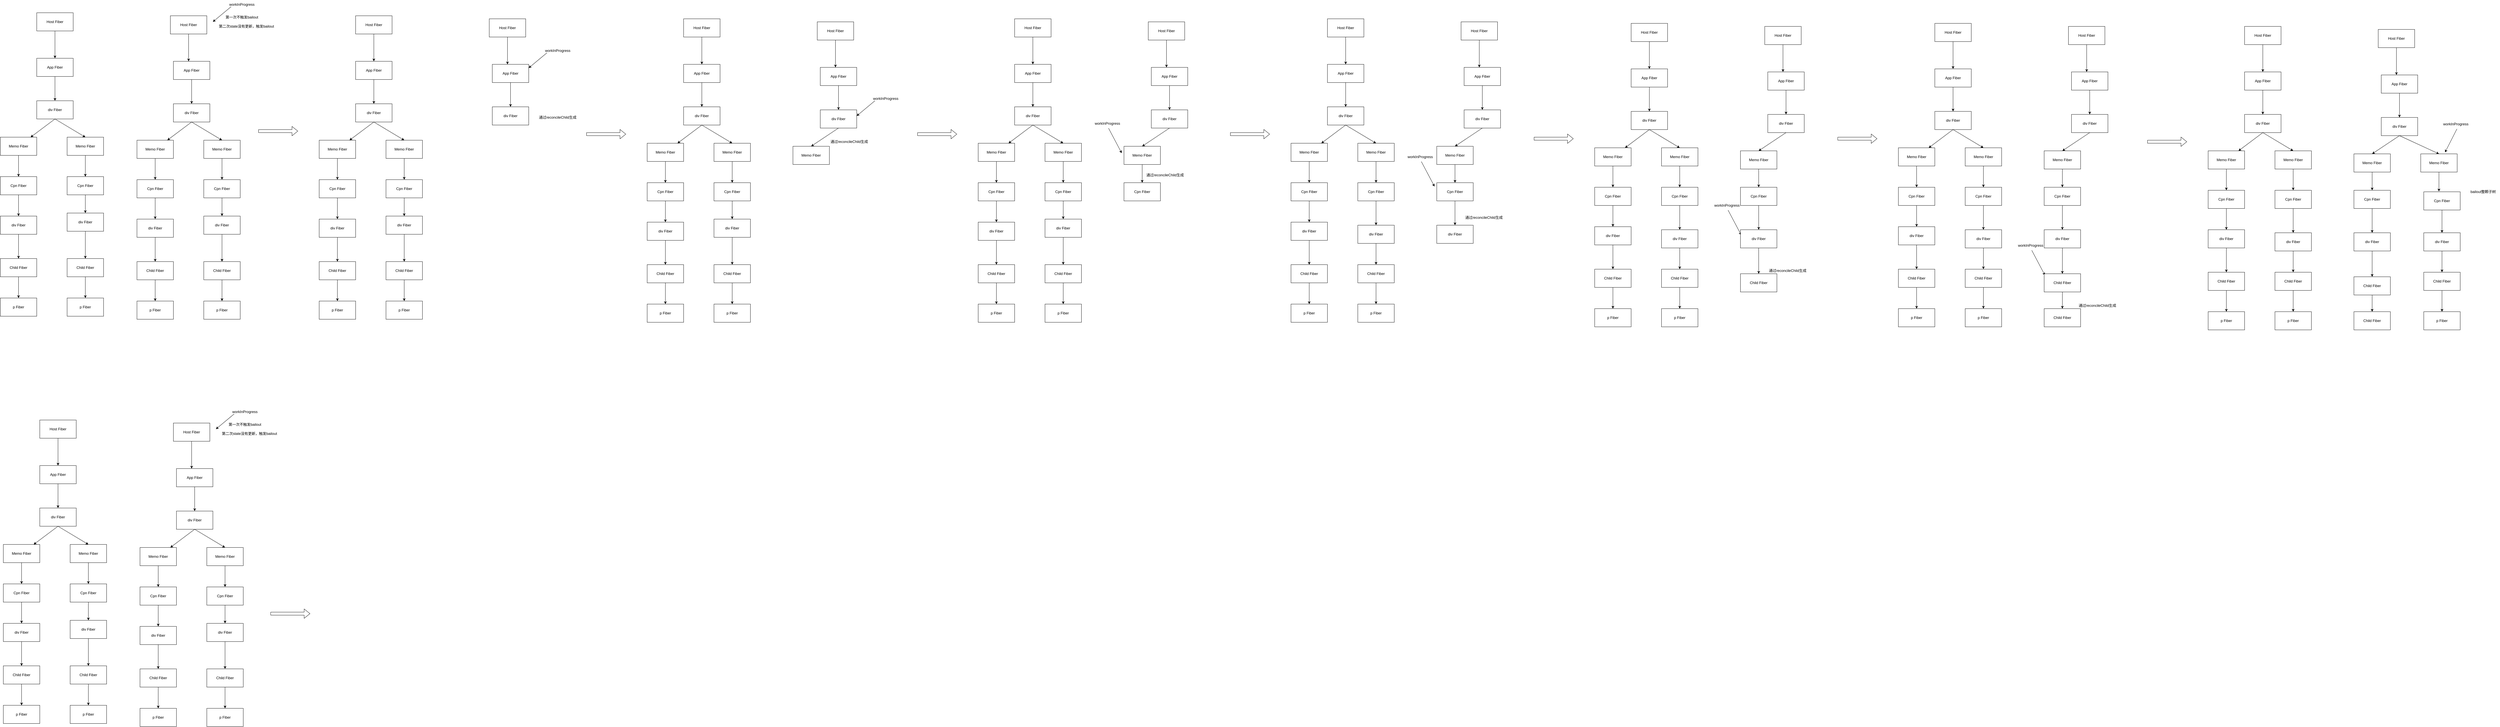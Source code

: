 <mxfile>
    <diagram id="LSfR-rIS7g_LvwPd4zSf" name="Page-1">
        <mxGraphModel dx="846" dy="592" grid="1" gridSize="10" guides="1" tooltips="1" connect="1" arrows="1" fold="1" page="1" pageScale="1" pageWidth="10000" pageHeight="10000" math="0" shadow="0">
            <root>
                <mxCell id="0"/>
                <mxCell id="1" parent="0"/>
                <mxCell id="18" style="edgeStyle=none;html=1;exitX=0.5;exitY=1;exitDx=0;exitDy=0;entryX=0.5;entryY=0;entryDx=0;entryDy=0;" parent="1" source="19" target="21" edge="1">
                    <mxGeometry relative="1" as="geometry"/>
                </mxCell>
                <mxCell id="19" value="Host Fiber" style="rounded=0;whiteSpace=wrap;html=1;" parent="1" vertex="1">
                    <mxGeometry x="160" y="1440" width="120" height="60" as="geometry"/>
                </mxCell>
                <mxCell id="20" style="edgeStyle=none;html=1;exitX=0.5;exitY=1;exitDx=0;exitDy=0;entryX=0.5;entryY=0;entryDx=0;entryDy=0;" parent="1" source="21" target="23" edge="1">
                    <mxGeometry relative="1" as="geometry"/>
                </mxCell>
                <mxCell id="21" value="App Fiber" style="rounded=0;whiteSpace=wrap;html=1;" parent="1" vertex="1">
                    <mxGeometry x="160" y="1590" width="120" height="60" as="geometry"/>
                </mxCell>
                <mxCell id="22" style="edgeStyle=none;html=1;exitX=0.5;exitY=1;exitDx=0;exitDy=0;" parent="1" source="23" target="24" edge="1">
                    <mxGeometry relative="1" as="geometry"/>
                </mxCell>
                <mxCell id="73" style="edgeStyle=none;html=1;exitX=0.5;exitY=1;exitDx=0;exitDy=0;entryX=0.5;entryY=0;entryDx=0;entryDy=0;" parent="1" source="23" target="72" edge="1">
                    <mxGeometry relative="1" as="geometry"/>
                </mxCell>
                <mxCell id="23" value="div Fiber" style="rounded=0;whiteSpace=wrap;html=1;" parent="1" vertex="1">
                    <mxGeometry x="160" y="1730" width="120" height="60" as="geometry"/>
                </mxCell>
                <mxCell id="75" style="edgeStyle=none;html=1;exitX=0.5;exitY=1;exitDx=0;exitDy=0;entryX=0.5;entryY=0;entryDx=0;entryDy=0;" parent="1" source="24" target="74" edge="1">
                    <mxGeometry relative="1" as="geometry"/>
                </mxCell>
                <mxCell id="24" value="&lt;span style=&quot;color: rgb(0, 0, 0);&quot;&gt;Memo Fiber&lt;/span&gt;" style="rounded=0;whiteSpace=wrap;html=1;" parent="1" vertex="1">
                    <mxGeometry x="40" y="1850" width="120" height="60" as="geometry"/>
                </mxCell>
                <mxCell id="25" style="edgeStyle=none;html=1;exitX=0.5;exitY=1;exitDx=0;exitDy=0;entryX=0.5;entryY=0;entryDx=0;entryDy=0;" parent="1" source="72" target="27" edge="1">
                    <mxGeometry relative="1" as="geometry">
                        <mxPoint x="220" y="1910" as="sourcePoint"/>
                    </mxGeometry>
                </mxCell>
                <mxCell id="26" style="edgeStyle=none;html=1;exitX=0.5;exitY=1;exitDx=0;exitDy=0;" parent="1" source="27" target="28" edge="1">
                    <mxGeometry relative="1" as="geometry"/>
                </mxCell>
                <mxCell id="27" value="Cpn Fiber" style="rounded=0;whiteSpace=wrap;html=1;" parent="1" vertex="1">
                    <mxGeometry x="260" y="1980" width="120" height="60" as="geometry"/>
                </mxCell>
                <mxCell id="82" style="edgeStyle=none;html=1;exitX=0.5;exitY=1;exitDx=0;exitDy=0;" parent="1" source="28" target="81" edge="1">
                    <mxGeometry relative="1" as="geometry"/>
                </mxCell>
                <mxCell id="28" value="div Fiber" style="rounded=0;whiteSpace=wrap;html=1;" parent="1" vertex="1">
                    <mxGeometry x="260" y="2100" width="120" height="60" as="geometry"/>
                </mxCell>
                <mxCell id="70" value="" style="shape=flexArrow;endArrow=classic;html=1;" parent="1" edge="1">
                    <mxGeometry width="50" height="50" relative="1" as="geometry">
                        <mxPoint x="890" y="1830" as="sourcePoint"/>
                        <mxPoint x="1020" y="1830" as="targetPoint"/>
                    </mxGeometry>
                </mxCell>
                <mxCell id="72" value="&lt;span style=&quot;color: rgb(0, 0, 0);&quot;&gt;Memo&amp;nbsp;&lt;/span&gt;&lt;span style=&quot;color: rgb(0, 0, 0);&quot;&gt;Fiber&lt;/span&gt;" style="rounded=0;whiteSpace=wrap;html=1;" parent="1" vertex="1">
                    <mxGeometry x="260" y="1850" width="120" height="60" as="geometry"/>
                </mxCell>
                <mxCell id="78" style="edgeStyle=none;html=1;exitX=0.5;exitY=1;exitDx=0;exitDy=0;" parent="1" source="74" target="76" edge="1">
                    <mxGeometry relative="1" as="geometry"/>
                </mxCell>
                <mxCell id="74" value="Cpn Fiber" style="rounded=0;whiteSpace=wrap;html=1;" parent="1" vertex="1">
                    <mxGeometry x="40" y="1980" width="120" height="60" as="geometry"/>
                </mxCell>
                <mxCell id="80" style="edgeStyle=none;html=1;exitX=0.5;exitY=1;exitDx=0;exitDy=0;entryX=0.5;entryY=0;entryDx=0;entryDy=0;" parent="1" source="76" target="79" edge="1">
                    <mxGeometry relative="1" as="geometry"/>
                </mxCell>
                <mxCell id="76" value="div Fiber" style="rounded=0;whiteSpace=wrap;html=1;" parent="1" vertex="1">
                    <mxGeometry x="40" y="2110" width="120" height="60" as="geometry"/>
                </mxCell>
                <mxCell id="85" style="edgeStyle=none;html=1;exitX=0.5;exitY=1;exitDx=0;exitDy=0;entryX=0.5;entryY=0;entryDx=0;entryDy=0;" parent="1" source="79" target="83" edge="1">
                    <mxGeometry relative="1" as="geometry"/>
                </mxCell>
                <mxCell id="79" value="Child Fiber" style="rounded=0;whiteSpace=wrap;html=1;" parent="1" vertex="1">
                    <mxGeometry x="40" y="2250" width="120" height="60" as="geometry"/>
                </mxCell>
                <mxCell id="88" style="edgeStyle=none;html=1;exitX=0.5;exitY=1;exitDx=0;exitDy=0;entryX=0.5;entryY=0;entryDx=0;entryDy=0;" parent="1" source="81" target="86" edge="1">
                    <mxGeometry relative="1" as="geometry"/>
                </mxCell>
                <mxCell id="81" value="Child Fiber" style="rounded=0;whiteSpace=wrap;html=1;" parent="1" vertex="1">
                    <mxGeometry x="260" y="2250" width="120" height="60" as="geometry"/>
                </mxCell>
                <mxCell id="83" value="p Fiber" style="rounded=0;whiteSpace=wrap;html=1;" parent="1" vertex="1">
                    <mxGeometry x="40" y="2380" width="120" height="60" as="geometry"/>
                </mxCell>
                <mxCell id="86" value="p Fiber" style="rounded=0;whiteSpace=wrap;html=1;" parent="1" vertex="1">
                    <mxGeometry x="260" y="2380" width="120" height="60" as="geometry"/>
                </mxCell>
                <mxCell id="140" style="edgeStyle=none;html=1;exitX=0.5;exitY=1;exitDx=0;exitDy=0;entryX=0.5;entryY=0;entryDx=0;entryDy=0;" parent="1" source="141" edge="1">
                    <mxGeometry relative="1" as="geometry">
                        <mxPoint x="660" y="1600" as="targetPoint"/>
                    </mxGeometry>
                </mxCell>
                <mxCell id="141" value="Host Fiber" style="rounded=0;whiteSpace=wrap;html=1;" parent="1" vertex="1">
                    <mxGeometry x="600" y="1450" width="120" height="60" as="geometry"/>
                </mxCell>
                <mxCell id="165" value="" style="endArrow=classic;html=1;" parent="1" edge="1">
                    <mxGeometry width="50" height="50" relative="1" as="geometry">
                        <mxPoint x="800" y="1420" as="sourcePoint"/>
                        <mxPoint x="740" y="1470" as="targetPoint"/>
                    </mxGeometry>
                </mxCell>
                <mxCell id="166" value="workInProgress" style="text;html=1;align=center;verticalAlign=middle;resizable=0;points=[];autosize=1;strokeColor=none;fillColor=none;" parent="1" vertex="1">
                    <mxGeometry x="780" y="1398" width="110" height="30" as="geometry"/>
                </mxCell>
                <mxCell id="167" value="第二次state没有更新，触发bailout" style="text;html=1;align=center;verticalAlign=middle;resizable=0;points=[];autosize=1;strokeColor=none;fillColor=none;" parent="1" vertex="1">
                    <mxGeometry x="750" y="1470" width="200" height="30" as="geometry"/>
                </mxCell>
                <mxCell id="168" value="第一次不触发bailout" style="text;html=1;align=center;verticalAlign=middle;resizable=0;points=[];autosize=1;strokeColor=none;fillColor=none;" parent="1" vertex="1">
                    <mxGeometry x="770" y="1440" width="130" height="30" as="geometry"/>
                </mxCell>
                <mxCell id="169" style="edgeStyle=none;html=1;exitX=0.5;exitY=1;exitDx=0;exitDy=0;entryX=0.5;entryY=0;entryDx=0;entryDy=0;" parent="1" source="170" target="173" edge="1">
                    <mxGeometry relative="1" as="geometry"/>
                </mxCell>
                <mxCell id="170" value="App Fiber" style="rounded=0;whiteSpace=wrap;html=1;" parent="1" vertex="1">
                    <mxGeometry x="610" y="1600" width="120" height="60" as="geometry"/>
                </mxCell>
                <mxCell id="171" style="edgeStyle=none;html=1;exitX=0.5;exitY=1;exitDx=0;exitDy=0;" parent="1" source="173" target="175" edge="1">
                    <mxGeometry relative="1" as="geometry"/>
                </mxCell>
                <mxCell id="172" style="edgeStyle=none;html=1;exitX=0.5;exitY=1;exitDx=0;exitDy=0;entryX=0.5;entryY=0;entryDx=0;entryDy=0;" parent="1" source="173" target="181" edge="1">
                    <mxGeometry relative="1" as="geometry"/>
                </mxCell>
                <mxCell id="173" value="div Fiber" style="rounded=0;whiteSpace=wrap;html=1;" parent="1" vertex="1">
                    <mxGeometry x="610" y="1740" width="120" height="60" as="geometry"/>
                </mxCell>
                <mxCell id="174" style="edgeStyle=none;html=1;exitX=0.5;exitY=1;exitDx=0;exitDy=0;entryX=0.5;entryY=0;entryDx=0;entryDy=0;" parent="1" source="175" target="183" edge="1">
                    <mxGeometry relative="1" as="geometry"/>
                </mxCell>
                <mxCell id="175" value="&lt;span style=&quot;color: rgb(0, 0, 0);&quot;&gt;Memo Fiber&lt;/span&gt;" style="rounded=0;whiteSpace=wrap;html=1;" parent="1" vertex="1">
                    <mxGeometry x="490" y="1860" width="120" height="60" as="geometry"/>
                </mxCell>
                <mxCell id="176" style="edgeStyle=none;html=1;exitX=0.5;exitY=1;exitDx=0;exitDy=0;entryX=0.5;entryY=0;entryDx=0;entryDy=0;" parent="1" source="181" target="178" edge="1">
                    <mxGeometry relative="1" as="geometry">
                        <mxPoint x="670" y="1920" as="sourcePoint"/>
                    </mxGeometry>
                </mxCell>
                <mxCell id="177" style="edgeStyle=none;html=1;exitX=0.5;exitY=1;exitDx=0;exitDy=0;" parent="1" source="178" target="180" edge="1">
                    <mxGeometry relative="1" as="geometry"/>
                </mxCell>
                <mxCell id="178" value="Cpn Fiber" style="rounded=0;whiteSpace=wrap;html=1;" parent="1" vertex="1">
                    <mxGeometry x="710" y="1990" width="120" height="60" as="geometry"/>
                </mxCell>
                <mxCell id="179" style="edgeStyle=none;html=1;exitX=0.5;exitY=1;exitDx=0;exitDy=0;" parent="1" source="180" target="189" edge="1">
                    <mxGeometry relative="1" as="geometry"/>
                </mxCell>
                <mxCell id="180" value="div Fiber" style="rounded=0;whiteSpace=wrap;html=1;" parent="1" vertex="1">
                    <mxGeometry x="710" y="2110" width="120" height="60" as="geometry"/>
                </mxCell>
                <mxCell id="181" value="&lt;span style=&quot;color: rgb(0, 0, 0);&quot;&gt;Memo&amp;nbsp;&lt;/span&gt;&lt;span style=&quot;color: rgb(0, 0, 0);&quot;&gt;Fiber&lt;/span&gt;" style="rounded=0;whiteSpace=wrap;html=1;" parent="1" vertex="1">
                    <mxGeometry x="710" y="1860" width="120" height="60" as="geometry"/>
                </mxCell>
                <mxCell id="182" style="edgeStyle=none;html=1;exitX=0.5;exitY=1;exitDx=0;exitDy=0;" parent="1" source="183" target="185" edge="1">
                    <mxGeometry relative="1" as="geometry"/>
                </mxCell>
                <mxCell id="183" value="Cpn Fiber" style="rounded=0;whiteSpace=wrap;html=1;" parent="1" vertex="1">
                    <mxGeometry x="490" y="1990" width="120" height="60" as="geometry"/>
                </mxCell>
                <mxCell id="184" style="edgeStyle=none;html=1;exitX=0.5;exitY=1;exitDx=0;exitDy=0;entryX=0.5;entryY=0;entryDx=0;entryDy=0;" parent="1" source="185" target="187" edge="1">
                    <mxGeometry relative="1" as="geometry"/>
                </mxCell>
                <mxCell id="185" value="div Fiber" style="rounded=0;whiteSpace=wrap;html=1;" parent="1" vertex="1">
                    <mxGeometry x="490" y="2120" width="120" height="60" as="geometry"/>
                </mxCell>
                <mxCell id="186" style="edgeStyle=none;html=1;exitX=0.5;exitY=1;exitDx=0;exitDy=0;entryX=0.5;entryY=0;entryDx=0;entryDy=0;" parent="1" source="187" target="190" edge="1">
                    <mxGeometry relative="1" as="geometry"/>
                </mxCell>
                <mxCell id="187" value="Child Fiber" style="rounded=0;whiteSpace=wrap;html=1;" parent="1" vertex="1">
                    <mxGeometry x="490" y="2260" width="120" height="60" as="geometry"/>
                </mxCell>
                <mxCell id="188" style="edgeStyle=none;html=1;exitX=0.5;exitY=1;exitDx=0;exitDy=0;entryX=0.5;entryY=0;entryDx=0;entryDy=0;" parent="1" source="189" target="191" edge="1">
                    <mxGeometry relative="1" as="geometry"/>
                </mxCell>
                <mxCell id="189" value="Child Fiber" style="rounded=0;whiteSpace=wrap;html=1;" parent="1" vertex="1">
                    <mxGeometry x="710" y="2260" width="120" height="60" as="geometry"/>
                </mxCell>
                <mxCell id="190" value="p Fiber" style="rounded=0;whiteSpace=wrap;html=1;" parent="1" vertex="1">
                    <mxGeometry x="490" y="2390" width="120" height="60" as="geometry"/>
                </mxCell>
                <mxCell id="191" value="p Fiber" style="rounded=0;whiteSpace=wrap;html=1;" parent="1" vertex="1">
                    <mxGeometry x="710" y="2390" width="120" height="60" as="geometry"/>
                </mxCell>
                <mxCell id="244" style="edgeStyle=none;html=1;exitX=0.5;exitY=1;exitDx=0;exitDy=0;entryX=0.5;entryY=0;entryDx=0;entryDy=0;" parent="1" source="245" target="247" edge="1">
                    <mxGeometry relative="1" as="geometry"/>
                </mxCell>
                <mxCell id="245" value="Host Fiber" style="rounded=0;whiteSpace=wrap;html=1;" parent="1" vertex="1">
                    <mxGeometry x="1210" y="1450" width="120" height="60" as="geometry"/>
                </mxCell>
                <mxCell id="246" style="edgeStyle=none;html=1;exitX=0.5;exitY=1;exitDx=0;exitDy=0;entryX=0.5;entryY=0;entryDx=0;entryDy=0;" parent="1" source="247" target="250" edge="1">
                    <mxGeometry relative="1" as="geometry"/>
                </mxCell>
                <mxCell id="247" value="App Fiber" style="rounded=0;whiteSpace=wrap;html=1;" parent="1" vertex="1">
                    <mxGeometry x="1210" y="1600" width="120" height="60" as="geometry"/>
                </mxCell>
                <mxCell id="248" style="edgeStyle=none;html=1;exitX=0.5;exitY=1;exitDx=0;exitDy=0;" parent="1" source="250" target="252" edge="1">
                    <mxGeometry relative="1" as="geometry"/>
                </mxCell>
                <mxCell id="249" style="edgeStyle=none;html=1;exitX=0.5;exitY=1;exitDx=0;exitDy=0;entryX=0.5;entryY=0;entryDx=0;entryDy=0;" parent="1" source="250" target="258" edge="1">
                    <mxGeometry relative="1" as="geometry"/>
                </mxCell>
                <mxCell id="250" value="div Fiber" style="rounded=0;whiteSpace=wrap;html=1;" parent="1" vertex="1">
                    <mxGeometry x="1210" y="1740" width="120" height="60" as="geometry"/>
                </mxCell>
                <mxCell id="251" style="edgeStyle=none;html=1;exitX=0.5;exitY=1;exitDx=0;exitDy=0;entryX=0.5;entryY=0;entryDx=0;entryDy=0;" parent="1" source="252" target="260" edge="1">
                    <mxGeometry relative="1" as="geometry"/>
                </mxCell>
                <mxCell id="252" value="&lt;span style=&quot;color: rgb(0, 0, 0);&quot;&gt;Memo Fiber&lt;/span&gt;" style="rounded=0;whiteSpace=wrap;html=1;" parent="1" vertex="1">
                    <mxGeometry x="1090" y="1860" width="120" height="60" as="geometry"/>
                </mxCell>
                <mxCell id="253" style="edgeStyle=none;html=1;exitX=0.5;exitY=1;exitDx=0;exitDy=0;entryX=0.5;entryY=0;entryDx=0;entryDy=0;" parent="1" source="258" target="255" edge="1">
                    <mxGeometry relative="1" as="geometry">
                        <mxPoint x="1270" y="1920" as="sourcePoint"/>
                    </mxGeometry>
                </mxCell>
                <mxCell id="254" style="edgeStyle=none;html=1;exitX=0.5;exitY=1;exitDx=0;exitDy=0;" parent="1" source="255" target="257" edge="1">
                    <mxGeometry relative="1" as="geometry"/>
                </mxCell>
                <mxCell id="255" value="Cpn Fiber" style="rounded=0;whiteSpace=wrap;html=1;" parent="1" vertex="1">
                    <mxGeometry x="1310" y="1990" width="120" height="60" as="geometry"/>
                </mxCell>
                <mxCell id="256" style="edgeStyle=none;html=1;exitX=0.5;exitY=1;exitDx=0;exitDy=0;" parent="1" source="257" target="266" edge="1">
                    <mxGeometry relative="1" as="geometry"/>
                </mxCell>
                <mxCell id="257" value="div Fiber" style="rounded=0;whiteSpace=wrap;html=1;" parent="1" vertex="1">
                    <mxGeometry x="1310" y="2110" width="120" height="60" as="geometry"/>
                </mxCell>
                <mxCell id="258" value="&lt;span style=&quot;color: rgb(0, 0, 0);&quot;&gt;Memo&amp;nbsp;&lt;/span&gt;&lt;span style=&quot;color: rgb(0, 0, 0);&quot;&gt;Fiber&lt;/span&gt;" style="rounded=0;whiteSpace=wrap;html=1;" parent="1" vertex="1">
                    <mxGeometry x="1310" y="1860" width="120" height="60" as="geometry"/>
                </mxCell>
                <mxCell id="259" style="edgeStyle=none;html=1;exitX=0.5;exitY=1;exitDx=0;exitDy=0;" parent="1" source="260" target="262" edge="1">
                    <mxGeometry relative="1" as="geometry"/>
                </mxCell>
                <mxCell id="260" value="Cpn Fiber" style="rounded=0;whiteSpace=wrap;html=1;" parent="1" vertex="1">
                    <mxGeometry x="1090" y="1990" width="120" height="60" as="geometry"/>
                </mxCell>
                <mxCell id="261" style="edgeStyle=none;html=1;exitX=0.5;exitY=1;exitDx=0;exitDy=0;entryX=0.5;entryY=0;entryDx=0;entryDy=0;" parent="1" source="262" target="264" edge="1">
                    <mxGeometry relative="1" as="geometry"/>
                </mxCell>
                <mxCell id="262" value="div Fiber" style="rounded=0;whiteSpace=wrap;html=1;" parent="1" vertex="1">
                    <mxGeometry x="1090" y="2120" width="120" height="60" as="geometry"/>
                </mxCell>
                <mxCell id="263" style="edgeStyle=none;html=1;exitX=0.5;exitY=1;exitDx=0;exitDy=0;entryX=0.5;entryY=0;entryDx=0;entryDy=0;" parent="1" source="264" target="267" edge="1">
                    <mxGeometry relative="1" as="geometry"/>
                </mxCell>
                <mxCell id="264" value="Child Fiber" style="rounded=0;whiteSpace=wrap;html=1;" parent="1" vertex="1">
                    <mxGeometry x="1090" y="2260" width="120" height="60" as="geometry"/>
                </mxCell>
                <mxCell id="265" style="edgeStyle=none;html=1;exitX=0.5;exitY=1;exitDx=0;exitDy=0;entryX=0.5;entryY=0;entryDx=0;entryDy=0;" parent="1" source="266" target="268" edge="1">
                    <mxGeometry relative="1" as="geometry"/>
                </mxCell>
                <mxCell id="266" value="Child Fiber" style="rounded=0;whiteSpace=wrap;html=1;" parent="1" vertex="1">
                    <mxGeometry x="1310" y="2260" width="120" height="60" as="geometry"/>
                </mxCell>
                <mxCell id="267" value="p Fiber" style="rounded=0;whiteSpace=wrap;html=1;" parent="1" vertex="1">
                    <mxGeometry x="1090" y="2390" width="120" height="60" as="geometry"/>
                </mxCell>
                <mxCell id="268" value="p Fiber" style="rounded=0;whiteSpace=wrap;html=1;" parent="1" vertex="1">
                    <mxGeometry x="1310" y="2390" width="120" height="60" as="geometry"/>
                </mxCell>
                <mxCell id="269" style="edgeStyle=none;html=1;exitX=0.5;exitY=1;exitDx=0;exitDy=0;entryX=0.5;entryY=0;entryDx=0;entryDy=0;" parent="1" source="270" edge="1">
                    <mxGeometry relative="1" as="geometry">
                        <mxPoint x="1710" y="1610" as="targetPoint"/>
                    </mxGeometry>
                </mxCell>
                <mxCell id="270" value="Host Fiber" style="rounded=0;whiteSpace=wrap;html=1;" parent="1" vertex="1">
                    <mxGeometry x="1650" y="1460" width="120" height="60" as="geometry"/>
                </mxCell>
                <mxCell id="271" value="" style="endArrow=classic;html=1;" parent="1" edge="1">
                    <mxGeometry width="50" height="50" relative="1" as="geometry">
                        <mxPoint x="1840" y="1572" as="sourcePoint"/>
                        <mxPoint x="1780" y="1622" as="targetPoint"/>
                    </mxGeometry>
                </mxCell>
                <mxCell id="272" value="workInProgress" style="text;html=1;align=center;verticalAlign=middle;resizable=0;points=[];autosize=1;strokeColor=none;fillColor=none;" parent="1" vertex="1">
                    <mxGeometry x="1820" y="1550" width="110" height="30" as="geometry"/>
                </mxCell>
                <mxCell id="274" style="edgeStyle=none;html=1;exitX=0.5;exitY=1;exitDx=0;exitDy=0;entryX=0.5;entryY=0;entryDx=0;entryDy=0;" parent="1" source="275" target="278" edge="1">
                    <mxGeometry relative="1" as="geometry"/>
                </mxCell>
                <mxCell id="275" value="App Fiber" style="rounded=0;whiteSpace=wrap;html=1;" parent="1" vertex="1">
                    <mxGeometry x="1660" y="1610" width="120" height="60" as="geometry"/>
                </mxCell>
                <mxCell id="278" value="div Fiber" style="rounded=0;whiteSpace=wrap;html=1;" parent="1" vertex="1">
                    <mxGeometry x="1660" y="1750" width="120" height="60" as="geometry"/>
                </mxCell>
                <mxCell id="297" value="通过reconcileChild生成" style="text;html=1;align=center;verticalAlign=middle;resizable=0;points=[];autosize=1;strokeColor=none;fillColor=none;" parent="1" vertex="1">
                    <mxGeometry x="1800" y="1770" width="150" height="30" as="geometry"/>
                </mxCell>
                <mxCell id="298" value="" style="shape=flexArrow;endArrow=classic;html=1;" parent="1" edge="1">
                    <mxGeometry width="50" height="50" relative="1" as="geometry">
                        <mxPoint x="1970" y="1840" as="sourcePoint"/>
                        <mxPoint x="2100" y="1840" as="targetPoint"/>
                    </mxGeometry>
                </mxCell>
                <mxCell id="299" style="edgeStyle=none;html=1;exitX=0.5;exitY=1;exitDx=0;exitDy=0;entryX=0.5;entryY=0;entryDx=0;entryDy=0;" parent="1" source="300" target="302" edge="1">
                    <mxGeometry relative="1" as="geometry"/>
                </mxCell>
                <mxCell id="300" value="Host Fiber" style="rounded=0;whiteSpace=wrap;html=1;" parent="1" vertex="1">
                    <mxGeometry x="2290" y="1460" width="120" height="60" as="geometry"/>
                </mxCell>
                <mxCell id="301" style="edgeStyle=none;html=1;exitX=0.5;exitY=1;exitDx=0;exitDy=0;entryX=0.5;entryY=0;entryDx=0;entryDy=0;" parent="1" source="302" target="305" edge="1">
                    <mxGeometry relative="1" as="geometry"/>
                </mxCell>
                <mxCell id="302" value="App Fiber" style="rounded=0;whiteSpace=wrap;html=1;" parent="1" vertex="1">
                    <mxGeometry x="2290" y="1610" width="120" height="60" as="geometry"/>
                </mxCell>
                <mxCell id="303" style="edgeStyle=none;html=1;exitX=0.5;exitY=1;exitDx=0;exitDy=0;" parent="1" source="305" target="307" edge="1">
                    <mxGeometry relative="1" as="geometry"/>
                </mxCell>
                <mxCell id="304" style="edgeStyle=none;html=1;exitX=0.5;exitY=1;exitDx=0;exitDy=0;entryX=0.5;entryY=0;entryDx=0;entryDy=0;" parent="1" source="305" target="313" edge="1">
                    <mxGeometry relative="1" as="geometry"/>
                </mxCell>
                <mxCell id="305" value="div Fiber" style="rounded=0;whiteSpace=wrap;html=1;" parent="1" vertex="1">
                    <mxGeometry x="2290" y="1750" width="120" height="60" as="geometry"/>
                </mxCell>
                <mxCell id="306" style="edgeStyle=none;html=1;exitX=0.5;exitY=1;exitDx=0;exitDy=0;entryX=0.5;entryY=0;entryDx=0;entryDy=0;" parent="1" source="307" target="315" edge="1">
                    <mxGeometry relative="1" as="geometry"/>
                </mxCell>
                <mxCell id="307" value="&lt;span style=&quot;color: rgb(0, 0, 0);&quot;&gt;Memo Fiber&lt;/span&gt;" style="rounded=0;whiteSpace=wrap;html=1;" parent="1" vertex="1">
                    <mxGeometry x="2170" y="1870" width="120" height="60" as="geometry"/>
                </mxCell>
                <mxCell id="308" style="edgeStyle=none;html=1;exitX=0.5;exitY=1;exitDx=0;exitDy=0;entryX=0.5;entryY=0;entryDx=0;entryDy=0;" parent="1" source="313" target="310" edge="1">
                    <mxGeometry relative="1" as="geometry">
                        <mxPoint x="2350" y="1930" as="sourcePoint"/>
                    </mxGeometry>
                </mxCell>
                <mxCell id="309" style="edgeStyle=none;html=1;exitX=0.5;exitY=1;exitDx=0;exitDy=0;" parent="1" source="310" target="312" edge="1">
                    <mxGeometry relative="1" as="geometry"/>
                </mxCell>
                <mxCell id="310" value="Cpn Fiber" style="rounded=0;whiteSpace=wrap;html=1;" parent="1" vertex="1">
                    <mxGeometry x="2390" y="2000" width="120" height="60" as="geometry"/>
                </mxCell>
                <mxCell id="311" style="edgeStyle=none;html=1;exitX=0.5;exitY=1;exitDx=0;exitDy=0;" parent="1" source="312" target="321" edge="1">
                    <mxGeometry relative="1" as="geometry"/>
                </mxCell>
                <mxCell id="312" value="div Fiber" style="rounded=0;whiteSpace=wrap;html=1;" parent="1" vertex="1">
                    <mxGeometry x="2390" y="2120" width="120" height="60" as="geometry"/>
                </mxCell>
                <mxCell id="313" value="&lt;span style=&quot;color: rgb(0, 0, 0);&quot;&gt;Memo&amp;nbsp;&lt;/span&gt;&lt;span style=&quot;color: rgb(0, 0, 0);&quot;&gt;Fiber&lt;/span&gt;" style="rounded=0;whiteSpace=wrap;html=1;" parent="1" vertex="1">
                    <mxGeometry x="2390" y="1870" width="120" height="60" as="geometry"/>
                </mxCell>
                <mxCell id="314" style="edgeStyle=none;html=1;exitX=0.5;exitY=1;exitDx=0;exitDy=0;" parent="1" source="315" target="317" edge="1">
                    <mxGeometry relative="1" as="geometry"/>
                </mxCell>
                <mxCell id="315" value="Cpn Fiber" style="rounded=0;whiteSpace=wrap;html=1;" parent="1" vertex="1">
                    <mxGeometry x="2170" y="2000" width="120" height="60" as="geometry"/>
                </mxCell>
                <mxCell id="316" style="edgeStyle=none;html=1;exitX=0.5;exitY=1;exitDx=0;exitDy=0;entryX=0.5;entryY=0;entryDx=0;entryDy=0;" parent="1" source="317" target="319" edge="1">
                    <mxGeometry relative="1" as="geometry"/>
                </mxCell>
                <mxCell id="317" value="div Fiber" style="rounded=0;whiteSpace=wrap;html=1;" parent="1" vertex="1">
                    <mxGeometry x="2170" y="2130" width="120" height="60" as="geometry"/>
                </mxCell>
                <mxCell id="318" style="edgeStyle=none;html=1;exitX=0.5;exitY=1;exitDx=0;exitDy=0;entryX=0.5;entryY=0;entryDx=0;entryDy=0;" parent="1" source="319" target="322" edge="1">
                    <mxGeometry relative="1" as="geometry"/>
                </mxCell>
                <mxCell id="319" value="Child Fiber" style="rounded=0;whiteSpace=wrap;html=1;" parent="1" vertex="1">
                    <mxGeometry x="2170" y="2270" width="120" height="60" as="geometry"/>
                </mxCell>
                <mxCell id="320" style="edgeStyle=none;html=1;exitX=0.5;exitY=1;exitDx=0;exitDy=0;entryX=0.5;entryY=0;entryDx=0;entryDy=0;" parent="1" source="321" target="323" edge="1">
                    <mxGeometry relative="1" as="geometry"/>
                </mxCell>
                <mxCell id="321" value="Child Fiber" style="rounded=0;whiteSpace=wrap;html=1;" parent="1" vertex="1">
                    <mxGeometry x="2390" y="2270" width="120" height="60" as="geometry"/>
                </mxCell>
                <mxCell id="322" value="p Fiber" style="rounded=0;whiteSpace=wrap;html=1;" parent="1" vertex="1">
                    <mxGeometry x="2170" y="2400" width="120" height="60" as="geometry"/>
                </mxCell>
                <mxCell id="323" value="p Fiber" style="rounded=0;whiteSpace=wrap;html=1;" parent="1" vertex="1">
                    <mxGeometry x="2390" y="2400" width="120" height="60" as="geometry"/>
                </mxCell>
                <mxCell id="324" style="edgeStyle=none;html=1;exitX=0.5;exitY=1;exitDx=0;exitDy=0;entryX=0.5;entryY=0;entryDx=0;entryDy=0;" parent="1" source="325" edge="1">
                    <mxGeometry relative="1" as="geometry">
                        <mxPoint x="2790" y="1620" as="targetPoint"/>
                    </mxGeometry>
                </mxCell>
                <mxCell id="325" value="Host Fiber" style="rounded=0;whiteSpace=wrap;html=1;" parent="1" vertex="1">
                    <mxGeometry x="2730" y="1470" width="120" height="60" as="geometry"/>
                </mxCell>
                <mxCell id="326" value="" style="endArrow=classic;html=1;" parent="1" edge="1">
                    <mxGeometry width="50" height="50" relative="1" as="geometry">
                        <mxPoint x="2920" y="1730" as="sourcePoint"/>
                        <mxPoint x="2860" y="1780" as="targetPoint"/>
                    </mxGeometry>
                </mxCell>
                <mxCell id="327" value="workInProgress" style="text;html=1;align=center;verticalAlign=middle;resizable=0;points=[];autosize=1;strokeColor=none;fillColor=none;" parent="1" vertex="1">
                    <mxGeometry x="2900" y="1708" width="110" height="30" as="geometry"/>
                </mxCell>
                <mxCell id="328" style="edgeStyle=none;html=1;exitX=0.5;exitY=1;exitDx=0;exitDy=0;entryX=0.5;entryY=0;entryDx=0;entryDy=0;" parent="1" source="329" target="330" edge="1">
                    <mxGeometry relative="1" as="geometry"/>
                </mxCell>
                <mxCell id="329" value="App Fiber" style="rounded=0;whiteSpace=wrap;html=1;" parent="1" vertex="1">
                    <mxGeometry x="2740" y="1620" width="120" height="60" as="geometry"/>
                </mxCell>
                <mxCell id="333" style="edgeStyle=none;html=1;exitX=0.5;exitY=1;exitDx=0;exitDy=0;entryX=0.5;entryY=0;entryDx=0;entryDy=0;" parent="1" source="330" target="332" edge="1">
                    <mxGeometry relative="1" as="geometry"/>
                </mxCell>
                <mxCell id="330" value="div Fiber" style="rounded=0;whiteSpace=wrap;html=1;" parent="1" vertex="1">
                    <mxGeometry x="2740" y="1760" width="120" height="60" as="geometry"/>
                </mxCell>
                <mxCell id="332" value="&lt;span style=&quot;color: rgb(0, 0, 0);&quot;&gt;Memo Fiber&lt;/span&gt;" style="rounded=0;whiteSpace=wrap;html=1;" parent="1" vertex="1">
                    <mxGeometry x="2650" y="1880" width="120" height="60" as="geometry"/>
                </mxCell>
                <mxCell id="334" value="通过reconcileChild生成" style="text;html=1;align=center;verticalAlign=middle;resizable=0;points=[];autosize=1;strokeColor=none;fillColor=none;" parent="1" vertex="1">
                    <mxGeometry x="2760" y="1850" width="150" height="30" as="geometry"/>
                </mxCell>
                <mxCell id="335" value="" style="shape=flexArrow;endArrow=classic;html=1;" parent="1" edge="1">
                    <mxGeometry width="50" height="50" relative="1" as="geometry">
                        <mxPoint x="3060" y="1840" as="sourcePoint"/>
                        <mxPoint x="3190" y="1840" as="targetPoint"/>
                    </mxGeometry>
                </mxCell>
                <mxCell id="336" style="edgeStyle=none;html=1;exitX=0.5;exitY=1;exitDx=0;exitDy=0;entryX=0.5;entryY=0;entryDx=0;entryDy=0;" parent="1" source="337" target="339" edge="1">
                    <mxGeometry relative="1" as="geometry"/>
                </mxCell>
                <mxCell id="337" value="Host Fiber" style="rounded=0;whiteSpace=wrap;html=1;" parent="1" vertex="1">
                    <mxGeometry x="3380" y="1460" width="120" height="60" as="geometry"/>
                </mxCell>
                <mxCell id="338" style="edgeStyle=none;html=1;exitX=0.5;exitY=1;exitDx=0;exitDy=0;entryX=0.5;entryY=0;entryDx=0;entryDy=0;" parent="1" source="339" target="342" edge="1">
                    <mxGeometry relative="1" as="geometry"/>
                </mxCell>
                <mxCell id="339" value="App Fiber" style="rounded=0;whiteSpace=wrap;html=1;" parent="1" vertex="1">
                    <mxGeometry x="3380" y="1610" width="120" height="60" as="geometry"/>
                </mxCell>
                <mxCell id="340" style="edgeStyle=none;html=1;exitX=0.5;exitY=1;exitDx=0;exitDy=0;" parent="1" source="342" target="344" edge="1">
                    <mxGeometry relative="1" as="geometry"/>
                </mxCell>
                <mxCell id="341" style="edgeStyle=none;html=1;exitX=0.5;exitY=1;exitDx=0;exitDy=0;entryX=0.5;entryY=0;entryDx=0;entryDy=0;" parent="1" source="342" target="350" edge="1">
                    <mxGeometry relative="1" as="geometry"/>
                </mxCell>
                <mxCell id="342" value="div Fiber" style="rounded=0;whiteSpace=wrap;html=1;" parent="1" vertex="1">
                    <mxGeometry x="3380" y="1750" width="120" height="60" as="geometry"/>
                </mxCell>
                <mxCell id="343" style="edgeStyle=none;html=1;exitX=0.5;exitY=1;exitDx=0;exitDy=0;entryX=0.5;entryY=0;entryDx=0;entryDy=0;" parent="1" source="344" target="352" edge="1">
                    <mxGeometry relative="1" as="geometry"/>
                </mxCell>
                <mxCell id="344" value="&lt;span style=&quot;color: rgb(0, 0, 0);&quot;&gt;Memo Fiber&lt;/span&gt;" style="rounded=0;whiteSpace=wrap;html=1;" parent="1" vertex="1">
                    <mxGeometry x="3260" y="1870" width="120" height="60" as="geometry"/>
                </mxCell>
                <mxCell id="345" style="edgeStyle=none;html=1;exitX=0.5;exitY=1;exitDx=0;exitDy=0;entryX=0.5;entryY=0;entryDx=0;entryDy=0;" parent="1" source="350" target="347" edge="1">
                    <mxGeometry relative="1" as="geometry">
                        <mxPoint x="3440" y="1930" as="sourcePoint"/>
                    </mxGeometry>
                </mxCell>
                <mxCell id="346" style="edgeStyle=none;html=1;exitX=0.5;exitY=1;exitDx=0;exitDy=0;" parent="1" source="347" target="349" edge="1">
                    <mxGeometry relative="1" as="geometry"/>
                </mxCell>
                <mxCell id="347" value="Cpn Fiber" style="rounded=0;whiteSpace=wrap;html=1;" parent="1" vertex="1">
                    <mxGeometry x="3480" y="2000" width="120" height="60" as="geometry"/>
                </mxCell>
                <mxCell id="348" style="edgeStyle=none;html=1;exitX=0.5;exitY=1;exitDx=0;exitDy=0;" parent="1" source="349" target="358" edge="1">
                    <mxGeometry relative="1" as="geometry"/>
                </mxCell>
                <mxCell id="349" value="div Fiber" style="rounded=0;whiteSpace=wrap;html=1;" parent="1" vertex="1">
                    <mxGeometry x="3480" y="2120" width="120" height="60" as="geometry"/>
                </mxCell>
                <mxCell id="350" value="&lt;span style=&quot;color: rgb(0, 0, 0);&quot;&gt;Memo&amp;nbsp;&lt;/span&gt;&lt;span style=&quot;color: rgb(0, 0, 0);&quot;&gt;Fiber&lt;/span&gt;" style="rounded=0;whiteSpace=wrap;html=1;" parent="1" vertex="1">
                    <mxGeometry x="3480" y="1870" width="120" height="60" as="geometry"/>
                </mxCell>
                <mxCell id="351" style="edgeStyle=none;html=1;exitX=0.5;exitY=1;exitDx=0;exitDy=0;" parent="1" source="352" target="354" edge="1">
                    <mxGeometry relative="1" as="geometry"/>
                </mxCell>
                <mxCell id="352" value="Cpn Fiber" style="rounded=0;whiteSpace=wrap;html=1;" parent="1" vertex="1">
                    <mxGeometry x="3260" y="2000" width="120" height="60" as="geometry"/>
                </mxCell>
                <mxCell id="353" style="edgeStyle=none;html=1;exitX=0.5;exitY=1;exitDx=0;exitDy=0;entryX=0.5;entryY=0;entryDx=0;entryDy=0;" parent="1" source="354" target="356" edge="1">
                    <mxGeometry relative="1" as="geometry"/>
                </mxCell>
                <mxCell id="354" value="div Fiber" style="rounded=0;whiteSpace=wrap;html=1;" parent="1" vertex="1">
                    <mxGeometry x="3260" y="2130" width="120" height="60" as="geometry"/>
                </mxCell>
                <mxCell id="355" style="edgeStyle=none;html=1;exitX=0.5;exitY=1;exitDx=0;exitDy=0;entryX=0.5;entryY=0;entryDx=0;entryDy=0;" parent="1" source="356" target="359" edge="1">
                    <mxGeometry relative="1" as="geometry"/>
                </mxCell>
                <mxCell id="356" value="Child Fiber" style="rounded=0;whiteSpace=wrap;html=1;" parent="1" vertex="1">
                    <mxGeometry x="3260" y="2270" width="120" height="60" as="geometry"/>
                </mxCell>
                <mxCell id="357" style="edgeStyle=none;html=1;exitX=0.5;exitY=1;exitDx=0;exitDy=0;entryX=0.5;entryY=0;entryDx=0;entryDy=0;" parent="1" source="358" target="360" edge="1">
                    <mxGeometry relative="1" as="geometry"/>
                </mxCell>
                <mxCell id="358" value="Child Fiber" style="rounded=0;whiteSpace=wrap;html=1;" parent="1" vertex="1">
                    <mxGeometry x="3480" y="2270" width="120" height="60" as="geometry"/>
                </mxCell>
                <mxCell id="359" value="p Fiber" style="rounded=0;whiteSpace=wrap;html=1;" parent="1" vertex="1">
                    <mxGeometry x="3260" y="2400" width="120" height="60" as="geometry"/>
                </mxCell>
                <mxCell id="360" value="p Fiber" style="rounded=0;whiteSpace=wrap;html=1;" parent="1" vertex="1">
                    <mxGeometry x="3480" y="2400" width="120" height="60" as="geometry"/>
                </mxCell>
                <mxCell id="361" style="edgeStyle=none;html=1;exitX=0.5;exitY=1;exitDx=0;exitDy=0;entryX=0.5;entryY=0;entryDx=0;entryDy=0;" parent="1" source="362" edge="1">
                    <mxGeometry relative="1" as="geometry">
                        <mxPoint x="3880" y="1620" as="targetPoint"/>
                    </mxGeometry>
                </mxCell>
                <mxCell id="362" value="Host Fiber" style="rounded=0;whiteSpace=wrap;html=1;" parent="1" vertex="1">
                    <mxGeometry x="3820" y="1470" width="120" height="60" as="geometry"/>
                </mxCell>
                <mxCell id="363" value="" style="endArrow=classic;html=1;entryX=0.188;entryY=0.209;entryDx=0;entryDy=0;entryPerimeter=0;exitX=0.538;exitY=1.011;exitDx=0;exitDy=0;exitPerimeter=0;" parent="1" source="364" edge="1">
                    <mxGeometry width="50" height="50" relative="1" as="geometry">
                        <mxPoint x="3670" y="1782" as="sourcePoint"/>
                        <mxPoint x="3732.56" y="1902.54" as="targetPoint"/>
                    </mxGeometry>
                </mxCell>
                <mxCell id="364" value="workInProgress" style="text;html=1;align=center;verticalAlign=middle;resizable=0;points=[];autosize=1;strokeColor=none;fillColor=none;" parent="1" vertex="1">
                    <mxGeometry x="3630" y="1790" width="110" height="30" as="geometry"/>
                </mxCell>
                <mxCell id="365" style="edgeStyle=none;html=1;exitX=0.5;exitY=1;exitDx=0;exitDy=0;entryX=0.5;entryY=0;entryDx=0;entryDy=0;" parent="1" source="366" target="368" edge="1">
                    <mxGeometry relative="1" as="geometry"/>
                </mxCell>
                <mxCell id="366" value="App Fiber" style="rounded=0;whiteSpace=wrap;html=1;" parent="1" vertex="1">
                    <mxGeometry x="3830" y="1620" width="120" height="60" as="geometry"/>
                </mxCell>
                <mxCell id="367" style="edgeStyle=none;html=1;exitX=0.5;exitY=1;exitDx=0;exitDy=0;entryX=0.5;entryY=0;entryDx=0;entryDy=0;" parent="1" source="368" target="369" edge="1">
                    <mxGeometry relative="1" as="geometry"/>
                </mxCell>
                <mxCell id="368" value="div Fiber" style="rounded=0;whiteSpace=wrap;html=1;" parent="1" vertex="1">
                    <mxGeometry x="3830" y="1760" width="120" height="60" as="geometry"/>
                </mxCell>
                <mxCell id="372" style="edgeStyle=none;html=1;exitX=0.5;exitY=1;exitDx=0;exitDy=0;entryX=0.5;entryY=0;entryDx=0;entryDy=0;" parent="1" source="369" target="371" edge="1">
                    <mxGeometry relative="1" as="geometry"/>
                </mxCell>
                <mxCell id="369" value="&lt;span style=&quot;color: rgb(0, 0, 0);&quot;&gt;Memo Fiber&lt;/span&gt;" style="rounded=0;whiteSpace=wrap;html=1;" parent="1" vertex="1">
                    <mxGeometry x="3740" y="1880" width="120" height="60" as="geometry"/>
                </mxCell>
                <mxCell id="371" value="&lt;span style=&quot;color: rgb(0, 0, 0);&quot;&gt;Cpn Fiber&lt;/span&gt;" style="rounded=0;whiteSpace=wrap;html=1;" parent="1" vertex="1">
                    <mxGeometry x="3740" y="2000" width="120" height="60" as="geometry"/>
                </mxCell>
                <mxCell id="373" value="通过reconcileChild生成" style="text;html=1;align=center;verticalAlign=middle;resizable=0;points=[];autosize=1;strokeColor=none;fillColor=none;" parent="1" vertex="1">
                    <mxGeometry x="3800" y="1960" width="150" height="30" as="geometry"/>
                </mxCell>
                <mxCell id="412" value="" style="shape=flexArrow;endArrow=classic;html=1;" parent="1" edge="1">
                    <mxGeometry width="50" height="50" relative="1" as="geometry">
                        <mxPoint x="4090" y="1840" as="sourcePoint"/>
                        <mxPoint x="4220" y="1840" as="targetPoint"/>
                    </mxGeometry>
                </mxCell>
                <mxCell id="413" style="edgeStyle=none;html=1;exitX=0.5;exitY=1;exitDx=0;exitDy=0;entryX=0.5;entryY=0;entryDx=0;entryDy=0;" parent="1" source="414" target="416" edge="1">
                    <mxGeometry relative="1" as="geometry"/>
                </mxCell>
                <mxCell id="414" value="Host Fiber" style="rounded=0;whiteSpace=wrap;html=1;" parent="1" vertex="1">
                    <mxGeometry x="4410" y="1460" width="120" height="60" as="geometry"/>
                </mxCell>
                <mxCell id="415" style="edgeStyle=none;html=1;exitX=0.5;exitY=1;exitDx=0;exitDy=0;entryX=0.5;entryY=0;entryDx=0;entryDy=0;" parent="1" source="416" target="419" edge="1">
                    <mxGeometry relative="1" as="geometry"/>
                </mxCell>
                <mxCell id="416" value="App Fiber" style="rounded=0;whiteSpace=wrap;html=1;" parent="1" vertex="1">
                    <mxGeometry x="4410" y="1610" width="120" height="60" as="geometry"/>
                </mxCell>
                <mxCell id="417" style="edgeStyle=none;html=1;exitX=0.5;exitY=1;exitDx=0;exitDy=0;" parent="1" source="419" target="421" edge="1">
                    <mxGeometry relative="1" as="geometry"/>
                </mxCell>
                <mxCell id="418" style="edgeStyle=none;html=1;exitX=0.5;exitY=1;exitDx=0;exitDy=0;entryX=0.5;entryY=0;entryDx=0;entryDy=0;" parent="1" source="419" target="427" edge="1">
                    <mxGeometry relative="1" as="geometry"/>
                </mxCell>
                <mxCell id="419" value="div Fiber" style="rounded=0;whiteSpace=wrap;html=1;" parent="1" vertex="1">
                    <mxGeometry x="4410" y="1750" width="120" height="60" as="geometry"/>
                </mxCell>
                <mxCell id="420" style="edgeStyle=none;html=1;exitX=0.5;exitY=1;exitDx=0;exitDy=0;entryX=0.5;entryY=0;entryDx=0;entryDy=0;" parent="1" source="421" target="429" edge="1">
                    <mxGeometry relative="1" as="geometry"/>
                </mxCell>
                <mxCell id="421" value="&lt;span style=&quot;color: rgb(0, 0, 0);&quot;&gt;Memo Fiber&lt;/span&gt;" style="rounded=0;whiteSpace=wrap;html=1;" parent="1" vertex="1">
                    <mxGeometry x="4290" y="1870" width="120" height="60" as="geometry"/>
                </mxCell>
                <mxCell id="422" style="edgeStyle=none;html=1;exitX=0.5;exitY=1;exitDx=0;exitDy=0;entryX=0.5;entryY=0;entryDx=0;entryDy=0;" parent="1" source="427" target="424" edge="1">
                    <mxGeometry relative="1" as="geometry">
                        <mxPoint x="4470" y="1930" as="sourcePoint"/>
                    </mxGeometry>
                </mxCell>
                <mxCell id="423" style="edgeStyle=none;html=1;exitX=0.5;exitY=1;exitDx=0;exitDy=0;" parent="1" source="424" target="426" edge="1">
                    <mxGeometry relative="1" as="geometry"/>
                </mxCell>
                <mxCell id="424" value="Cpn Fiber" style="rounded=0;whiteSpace=wrap;html=1;" parent="1" vertex="1">
                    <mxGeometry x="4510" y="2000" width="120" height="60" as="geometry"/>
                </mxCell>
                <mxCell id="425" style="edgeStyle=none;html=1;exitX=0.5;exitY=1;exitDx=0;exitDy=0;" parent="1" source="426" target="435" edge="1">
                    <mxGeometry relative="1" as="geometry"/>
                </mxCell>
                <mxCell id="426" value="div Fiber" style="rounded=0;whiteSpace=wrap;html=1;" parent="1" vertex="1">
                    <mxGeometry x="4510" y="2140" width="120" height="60" as="geometry"/>
                </mxCell>
                <mxCell id="427" value="&lt;span style=&quot;color: rgb(0, 0, 0);&quot;&gt;Memo&amp;nbsp;&lt;/span&gt;&lt;span style=&quot;color: rgb(0, 0, 0);&quot;&gt;Fiber&lt;/span&gt;" style="rounded=0;whiteSpace=wrap;html=1;" parent="1" vertex="1">
                    <mxGeometry x="4510" y="1870" width="120" height="60" as="geometry"/>
                </mxCell>
                <mxCell id="428" style="edgeStyle=none;html=1;exitX=0.5;exitY=1;exitDx=0;exitDy=0;" parent="1" source="429" target="431" edge="1">
                    <mxGeometry relative="1" as="geometry"/>
                </mxCell>
                <mxCell id="429" value="Cpn Fiber" style="rounded=0;whiteSpace=wrap;html=1;" parent="1" vertex="1">
                    <mxGeometry x="4290" y="2000" width="120" height="60" as="geometry"/>
                </mxCell>
                <mxCell id="430" style="edgeStyle=none;html=1;exitX=0.5;exitY=1;exitDx=0;exitDy=0;entryX=0.5;entryY=0;entryDx=0;entryDy=0;" parent="1" source="431" target="433" edge="1">
                    <mxGeometry relative="1" as="geometry"/>
                </mxCell>
                <mxCell id="431" value="div Fiber" style="rounded=0;whiteSpace=wrap;html=1;" parent="1" vertex="1">
                    <mxGeometry x="4290" y="2130" width="120" height="60" as="geometry"/>
                </mxCell>
                <mxCell id="432" style="edgeStyle=none;html=1;exitX=0.5;exitY=1;exitDx=0;exitDy=0;entryX=0.5;entryY=0;entryDx=0;entryDy=0;" parent="1" source="433" target="436" edge="1">
                    <mxGeometry relative="1" as="geometry"/>
                </mxCell>
                <mxCell id="433" value="Child Fiber" style="rounded=0;whiteSpace=wrap;html=1;" parent="1" vertex="1">
                    <mxGeometry x="4290" y="2270" width="120" height="60" as="geometry"/>
                </mxCell>
                <mxCell id="434" style="edgeStyle=none;html=1;exitX=0.5;exitY=1;exitDx=0;exitDy=0;entryX=0.5;entryY=0;entryDx=0;entryDy=0;" parent="1" source="435" target="437" edge="1">
                    <mxGeometry relative="1" as="geometry"/>
                </mxCell>
                <mxCell id="435" value="Child Fiber" style="rounded=0;whiteSpace=wrap;html=1;" parent="1" vertex="1">
                    <mxGeometry x="4510" y="2270" width="120" height="60" as="geometry"/>
                </mxCell>
                <mxCell id="436" value="p Fiber" style="rounded=0;whiteSpace=wrap;html=1;" parent="1" vertex="1">
                    <mxGeometry x="4290" y="2400" width="120" height="60" as="geometry"/>
                </mxCell>
                <mxCell id="437" value="p Fiber" style="rounded=0;whiteSpace=wrap;html=1;" parent="1" vertex="1">
                    <mxGeometry x="4510" y="2400" width="120" height="60" as="geometry"/>
                </mxCell>
                <mxCell id="438" style="edgeStyle=none;html=1;exitX=0.5;exitY=1;exitDx=0;exitDy=0;entryX=0.5;entryY=0;entryDx=0;entryDy=0;" parent="1" source="439" edge="1">
                    <mxGeometry relative="1" as="geometry">
                        <mxPoint x="4910" y="1620" as="targetPoint"/>
                    </mxGeometry>
                </mxCell>
                <mxCell id="439" value="Host Fiber" style="rounded=0;whiteSpace=wrap;html=1;" parent="1" vertex="1">
                    <mxGeometry x="4850" y="1470" width="120" height="60" as="geometry"/>
                </mxCell>
                <mxCell id="440" value="" style="endArrow=classic;html=1;entryX=0.188;entryY=0.209;entryDx=0;entryDy=0;entryPerimeter=0;exitX=0.538;exitY=1.011;exitDx=0;exitDy=0;exitPerimeter=0;" parent="1" source="441" edge="1">
                    <mxGeometry width="50" height="50" relative="1" as="geometry">
                        <mxPoint x="4700" y="1892" as="sourcePoint"/>
                        <mxPoint x="4762.56" y="2012.54" as="targetPoint"/>
                    </mxGeometry>
                </mxCell>
                <mxCell id="441" value="workInProgress" style="text;html=1;align=center;verticalAlign=middle;resizable=0;points=[];autosize=1;strokeColor=none;fillColor=none;" parent="1" vertex="1">
                    <mxGeometry x="4660" y="1900" width="110" height="30" as="geometry"/>
                </mxCell>
                <mxCell id="442" style="edgeStyle=none;html=1;exitX=0.5;exitY=1;exitDx=0;exitDy=0;entryX=0.5;entryY=0;entryDx=0;entryDy=0;" parent="1" source="443" target="445" edge="1">
                    <mxGeometry relative="1" as="geometry"/>
                </mxCell>
                <mxCell id="443" value="App Fiber" style="rounded=0;whiteSpace=wrap;html=1;" parent="1" vertex="1">
                    <mxGeometry x="4860" y="1620" width="120" height="60" as="geometry"/>
                </mxCell>
                <mxCell id="444" style="edgeStyle=none;html=1;exitX=0.5;exitY=1;exitDx=0;exitDy=0;entryX=0.5;entryY=0;entryDx=0;entryDy=0;" parent="1" source="445" target="447" edge="1">
                    <mxGeometry relative="1" as="geometry"/>
                </mxCell>
                <mxCell id="445" value="div Fiber" style="rounded=0;whiteSpace=wrap;html=1;" parent="1" vertex="1">
                    <mxGeometry x="4860" y="1760" width="120" height="60" as="geometry"/>
                </mxCell>
                <mxCell id="446" style="edgeStyle=none;html=1;exitX=0.5;exitY=1;exitDx=0;exitDy=0;entryX=0.5;entryY=0;entryDx=0;entryDy=0;" parent="1" source="447" target="448" edge="1">
                    <mxGeometry relative="1" as="geometry"/>
                </mxCell>
                <mxCell id="447" value="&lt;span style=&quot;color: rgb(0, 0, 0);&quot;&gt;Memo Fiber&lt;/span&gt;" style="rounded=0;whiteSpace=wrap;html=1;" parent="1" vertex="1">
                    <mxGeometry x="4770" y="1880" width="120" height="60" as="geometry"/>
                </mxCell>
                <mxCell id="451" style="edgeStyle=none;html=1;exitX=0.5;exitY=1;exitDx=0;exitDy=0;" parent="1" source="448" target="450" edge="1">
                    <mxGeometry relative="1" as="geometry"/>
                </mxCell>
                <mxCell id="448" value="&lt;span style=&quot;color: rgb(0, 0, 0);&quot;&gt;Cpn Fiber&lt;/span&gt;" style="rounded=0;whiteSpace=wrap;html=1;" parent="1" vertex="1">
                    <mxGeometry x="4770" y="2000" width="120" height="60" as="geometry"/>
                </mxCell>
                <mxCell id="449" value="通过reconcileChild生成" style="text;html=1;align=center;verticalAlign=middle;resizable=0;points=[];autosize=1;strokeColor=none;fillColor=none;" parent="1" vertex="1">
                    <mxGeometry x="4850" y="2100" width="150" height="30" as="geometry"/>
                </mxCell>
                <mxCell id="450" value="div Fiber" style="rounded=0;whiteSpace=wrap;html=1;" parent="1" vertex="1">
                    <mxGeometry x="4770" y="2140" width="120" height="60" as="geometry"/>
                </mxCell>
                <mxCell id="452" value="" style="shape=flexArrow;endArrow=classic;html=1;" parent="1" edge="1">
                    <mxGeometry width="50" height="50" relative="1" as="geometry">
                        <mxPoint x="5090" y="1855" as="sourcePoint"/>
                        <mxPoint x="5220" y="1855" as="targetPoint"/>
                    </mxGeometry>
                </mxCell>
                <mxCell id="453" style="edgeStyle=none;html=1;exitX=0.5;exitY=1;exitDx=0;exitDy=0;entryX=0.5;entryY=0;entryDx=0;entryDy=0;" parent="1" source="454" target="456" edge="1">
                    <mxGeometry relative="1" as="geometry"/>
                </mxCell>
                <mxCell id="454" value="Host Fiber" style="rounded=0;whiteSpace=wrap;html=1;" parent="1" vertex="1">
                    <mxGeometry x="5410" y="1475" width="120" height="60" as="geometry"/>
                </mxCell>
                <mxCell id="455" style="edgeStyle=none;html=1;exitX=0.5;exitY=1;exitDx=0;exitDy=0;entryX=0.5;entryY=0;entryDx=0;entryDy=0;" parent="1" source="456" target="459" edge="1">
                    <mxGeometry relative="1" as="geometry"/>
                </mxCell>
                <mxCell id="456" value="App Fiber" style="rounded=0;whiteSpace=wrap;html=1;" parent="1" vertex="1">
                    <mxGeometry x="5410" y="1625" width="120" height="60" as="geometry"/>
                </mxCell>
                <mxCell id="457" style="edgeStyle=none;html=1;exitX=0.5;exitY=1;exitDx=0;exitDy=0;" parent="1" source="459" target="461" edge="1">
                    <mxGeometry relative="1" as="geometry"/>
                </mxCell>
                <mxCell id="458" style="edgeStyle=none;html=1;exitX=0.5;exitY=1;exitDx=0;exitDy=0;entryX=0.5;entryY=0;entryDx=0;entryDy=0;" parent="1" source="459" target="467" edge="1">
                    <mxGeometry relative="1" as="geometry"/>
                </mxCell>
                <mxCell id="459" value="div Fiber" style="rounded=0;whiteSpace=wrap;html=1;" parent="1" vertex="1">
                    <mxGeometry x="5410" y="1765" width="120" height="60" as="geometry"/>
                </mxCell>
                <mxCell id="460" style="edgeStyle=none;html=1;exitX=0.5;exitY=1;exitDx=0;exitDy=0;entryX=0.5;entryY=0;entryDx=0;entryDy=0;" parent="1" source="461" target="469" edge="1">
                    <mxGeometry relative="1" as="geometry"/>
                </mxCell>
                <mxCell id="461" value="&lt;span style=&quot;color: rgb(0, 0, 0);&quot;&gt;Memo Fiber&lt;/span&gt;" style="rounded=0;whiteSpace=wrap;html=1;" parent="1" vertex="1">
                    <mxGeometry x="5290" y="1885" width="120" height="60" as="geometry"/>
                </mxCell>
                <mxCell id="462" style="edgeStyle=none;html=1;exitX=0.5;exitY=1;exitDx=0;exitDy=0;entryX=0.5;entryY=0;entryDx=0;entryDy=0;" parent="1" source="467" target="464" edge="1">
                    <mxGeometry relative="1" as="geometry">
                        <mxPoint x="5470" y="1945" as="sourcePoint"/>
                    </mxGeometry>
                </mxCell>
                <mxCell id="463" style="edgeStyle=none;html=1;exitX=0.5;exitY=1;exitDx=0;exitDy=0;" parent="1" source="464" target="466" edge="1">
                    <mxGeometry relative="1" as="geometry"/>
                </mxCell>
                <mxCell id="464" value="Cpn Fiber" style="rounded=0;whiteSpace=wrap;html=1;" parent="1" vertex="1">
                    <mxGeometry x="5510" y="2015" width="120" height="60" as="geometry"/>
                </mxCell>
                <mxCell id="465" style="edgeStyle=none;html=1;exitX=0.5;exitY=1;exitDx=0;exitDy=0;" parent="1" source="466" target="475" edge="1">
                    <mxGeometry relative="1" as="geometry"/>
                </mxCell>
                <mxCell id="466" value="div Fiber" style="rounded=0;whiteSpace=wrap;html=1;" parent="1" vertex="1">
                    <mxGeometry x="5510" y="2155" width="120" height="60" as="geometry"/>
                </mxCell>
                <mxCell id="467" value="&lt;span style=&quot;color: rgb(0, 0, 0);&quot;&gt;Memo&amp;nbsp;&lt;/span&gt;&lt;span style=&quot;color: rgb(0, 0, 0);&quot;&gt;Fiber&lt;/span&gt;" style="rounded=0;whiteSpace=wrap;html=1;" parent="1" vertex="1">
                    <mxGeometry x="5510" y="1885" width="120" height="60" as="geometry"/>
                </mxCell>
                <mxCell id="468" style="edgeStyle=none;html=1;exitX=0.5;exitY=1;exitDx=0;exitDy=0;" parent="1" source="469" target="471" edge="1">
                    <mxGeometry relative="1" as="geometry"/>
                </mxCell>
                <mxCell id="469" value="Cpn Fiber" style="rounded=0;whiteSpace=wrap;html=1;" parent="1" vertex="1">
                    <mxGeometry x="5290" y="2015" width="120" height="60" as="geometry"/>
                </mxCell>
                <mxCell id="470" style="edgeStyle=none;html=1;exitX=0.5;exitY=1;exitDx=0;exitDy=0;entryX=0.5;entryY=0;entryDx=0;entryDy=0;" parent="1" source="471" target="473" edge="1">
                    <mxGeometry relative="1" as="geometry"/>
                </mxCell>
                <mxCell id="471" value="div Fiber" style="rounded=0;whiteSpace=wrap;html=1;" parent="1" vertex="1">
                    <mxGeometry x="5290" y="2145" width="120" height="60" as="geometry"/>
                </mxCell>
                <mxCell id="472" style="edgeStyle=none;html=1;exitX=0.5;exitY=1;exitDx=0;exitDy=0;entryX=0.5;entryY=0;entryDx=0;entryDy=0;" parent="1" source="473" target="476" edge="1">
                    <mxGeometry relative="1" as="geometry"/>
                </mxCell>
                <mxCell id="473" value="Child Fiber" style="rounded=0;whiteSpace=wrap;html=1;" parent="1" vertex="1">
                    <mxGeometry x="5290" y="2285" width="120" height="60" as="geometry"/>
                </mxCell>
                <mxCell id="474" style="edgeStyle=none;html=1;exitX=0.5;exitY=1;exitDx=0;exitDy=0;entryX=0.5;entryY=0;entryDx=0;entryDy=0;" parent="1" source="475" target="477" edge="1">
                    <mxGeometry relative="1" as="geometry"/>
                </mxCell>
                <mxCell id="475" value="Child Fiber" style="rounded=0;whiteSpace=wrap;html=1;" parent="1" vertex="1">
                    <mxGeometry x="5510" y="2285" width="120" height="60" as="geometry"/>
                </mxCell>
                <mxCell id="476" value="p Fiber" style="rounded=0;whiteSpace=wrap;html=1;" parent="1" vertex="1">
                    <mxGeometry x="5290" y="2415" width="120" height="60" as="geometry"/>
                </mxCell>
                <mxCell id="477" value="p Fiber" style="rounded=0;whiteSpace=wrap;html=1;" parent="1" vertex="1">
                    <mxGeometry x="5510" y="2415" width="120" height="60" as="geometry"/>
                </mxCell>
                <mxCell id="478" style="edgeStyle=none;html=1;exitX=0.5;exitY=1;exitDx=0;exitDy=0;entryX=0.5;entryY=0;entryDx=0;entryDy=0;" parent="1" source="479" edge="1">
                    <mxGeometry relative="1" as="geometry">
                        <mxPoint x="5910" y="1635" as="targetPoint"/>
                    </mxGeometry>
                </mxCell>
                <mxCell id="479" value="Host Fiber" style="rounded=0;whiteSpace=wrap;html=1;" parent="1" vertex="1">
                    <mxGeometry x="5850" y="1485" width="120" height="60" as="geometry"/>
                </mxCell>
                <mxCell id="480" value="" style="endArrow=classic;html=1;entryX=0.188;entryY=0.209;entryDx=0;entryDy=0;entryPerimeter=0;exitX=0.538;exitY=1.011;exitDx=0;exitDy=0;exitPerimeter=0;" parent="1" source="481" edge="1">
                    <mxGeometry width="50" height="50" relative="1" as="geometry">
                        <mxPoint x="5710" y="2052" as="sourcePoint"/>
                        <mxPoint x="5772.56" y="2172.54" as="targetPoint"/>
                    </mxGeometry>
                </mxCell>
                <mxCell id="481" value="workInProgress" style="text;html=1;align=center;verticalAlign=middle;resizable=0;points=[];autosize=1;strokeColor=none;fillColor=none;" parent="1" vertex="1">
                    <mxGeometry x="5670" y="2060" width="110" height="30" as="geometry"/>
                </mxCell>
                <mxCell id="482" style="edgeStyle=none;html=1;exitX=0.5;exitY=1;exitDx=0;exitDy=0;entryX=0.5;entryY=0;entryDx=0;entryDy=0;" parent="1" source="483" target="485" edge="1">
                    <mxGeometry relative="1" as="geometry"/>
                </mxCell>
                <mxCell id="483" value="App Fiber" style="rounded=0;whiteSpace=wrap;html=1;" parent="1" vertex="1">
                    <mxGeometry x="5860" y="1635" width="120" height="60" as="geometry"/>
                </mxCell>
                <mxCell id="484" style="edgeStyle=none;html=1;exitX=0.5;exitY=1;exitDx=0;exitDy=0;entryX=0.5;entryY=0;entryDx=0;entryDy=0;" parent="1" source="485" target="487" edge="1">
                    <mxGeometry relative="1" as="geometry"/>
                </mxCell>
                <mxCell id="485" value="div Fiber" style="rounded=0;whiteSpace=wrap;html=1;" parent="1" vertex="1">
                    <mxGeometry x="5860" y="1775" width="120" height="60" as="geometry"/>
                </mxCell>
                <mxCell id="486" style="edgeStyle=none;html=1;exitX=0.5;exitY=1;exitDx=0;exitDy=0;entryX=0.5;entryY=0;entryDx=0;entryDy=0;" parent="1" source="487" target="489" edge="1">
                    <mxGeometry relative="1" as="geometry"/>
                </mxCell>
                <mxCell id="487" value="&lt;span style=&quot;color: rgb(0, 0, 0);&quot;&gt;Memo Fiber&lt;/span&gt;" style="rounded=0;whiteSpace=wrap;html=1;" parent="1" vertex="1">
                    <mxGeometry x="5770" y="1895" width="120" height="60" as="geometry"/>
                </mxCell>
                <mxCell id="488" style="edgeStyle=none;html=1;exitX=0.5;exitY=1;exitDx=0;exitDy=0;" parent="1" source="489" target="491" edge="1">
                    <mxGeometry relative="1" as="geometry"/>
                </mxCell>
                <mxCell id="489" value="&lt;span style=&quot;color: rgb(0, 0, 0);&quot;&gt;Cpn Fiber&lt;/span&gt;" style="rounded=0;whiteSpace=wrap;html=1;" parent="1" vertex="1">
                    <mxGeometry x="5770" y="2015" width="120" height="60" as="geometry"/>
                </mxCell>
                <mxCell id="490" value="通过reconcileChild生成" style="text;html=1;align=center;verticalAlign=middle;resizable=0;points=[];autosize=1;strokeColor=none;fillColor=none;" parent="1" vertex="1">
                    <mxGeometry x="5850" y="2275" width="150" height="30" as="geometry"/>
                </mxCell>
                <mxCell id="493" style="edgeStyle=none;html=1;exitX=0.5;exitY=1;exitDx=0;exitDy=0;" parent="1" source="491" target="492" edge="1">
                    <mxGeometry relative="1" as="geometry"/>
                </mxCell>
                <mxCell id="491" value="div Fiber" style="rounded=0;whiteSpace=wrap;html=1;" parent="1" vertex="1">
                    <mxGeometry x="5770" y="2155" width="120" height="60" as="geometry"/>
                </mxCell>
                <mxCell id="492" value="Child Fiber" style="rounded=0;whiteSpace=wrap;html=1;" parent="1" vertex="1">
                    <mxGeometry x="5770" y="2300" width="120" height="60" as="geometry"/>
                </mxCell>
                <mxCell id="494" value="" style="shape=flexArrow;endArrow=classic;html=1;" parent="1" edge="1">
                    <mxGeometry width="50" height="50" relative="1" as="geometry">
                        <mxPoint x="6090" y="1855" as="sourcePoint"/>
                        <mxPoint x="6220" y="1855" as="targetPoint"/>
                    </mxGeometry>
                </mxCell>
                <mxCell id="495" style="edgeStyle=none;html=1;exitX=0.5;exitY=1;exitDx=0;exitDy=0;entryX=0.5;entryY=0;entryDx=0;entryDy=0;" parent="1" source="496" target="498" edge="1">
                    <mxGeometry relative="1" as="geometry"/>
                </mxCell>
                <mxCell id="496" value="Host Fiber" style="rounded=0;whiteSpace=wrap;html=1;" parent="1" vertex="1">
                    <mxGeometry x="6410" y="1475" width="120" height="60" as="geometry"/>
                </mxCell>
                <mxCell id="497" style="edgeStyle=none;html=1;exitX=0.5;exitY=1;exitDx=0;exitDy=0;entryX=0.5;entryY=0;entryDx=0;entryDy=0;" parent="1" source="498" target="501" edge="1">
                    <mxGeometry relative="1" as="geometry"/>
                </mxCell>
                <mxCell id="498" value="App Fiber" style="rounded=0;whiteSpace=wrap;html=1;" parent="1" vertex="1">
                    <mxGeometry x="6410" y="1625" width="120" height="60" as="geometry"/>
                </mxCell>
                <mxCell id="499" style="edgeStyle=none;html=1;exitX=0.5;exitY=1;exitDx=0;exitDy=0;" parent="1" source="501" target="503" edge="1">
                    <mxGeometry relative="1" as="geometry"/>
                </mxCell>
                <mxCell id="500" style="edgeStyle=none;html=1;exitX=0.5;exitY=1;exitDx=0;exitDy=0;entryX=0.5;entryY=0;entryDx=0;entryDy=0;" parent="1" source="501" target="509" edge="1">
                    <mxGeometry relative="1" as="geometry"/>
                </mxCell>
                <mxCell id="501" value="div Fiber" style="rounded=0;whiteSpace=wrap;html=1;" parent="1" vertex="1">
                    <mxGeometry x="6410" y="1765" width="120" height="60" as="geometry"/>
                </mxCell>
                <mxCell id="502" style="edgeStyle=none;html=1;exitX=0.5;exitY=1;exitDx=0;exitDy=0;entryX=0.5;entryY=0;entryDx=0;entryDy=0;" parent="1" source="503" target="511" edge="1">
                    <mxGeometry relative="1" as="geometry"/>
                </mxCell>
                <mxCell id="503" value="&lt;span style=&quot;color: rgb(0, 0, 0);&quot;&gt;Memo Fiber&lt;/span&gt;" style="rounded=0;whiteSpace=wrap;html=1;" parent="1" vertex="1">
                    <mxGeometry x="6290" y="1885" width="120" height="60" as="geometry"/>
                </mxCell>
                <mxCell id="504" style="edgeStyle=none;html=1;exitX=0.5;exitY=1;exitDx=0;exitDy=0;entryX=0.5;entryY=0;entryDx=0;entryDy=0;" parent="1" source="509" target="506" edge="1">
                    <mxGeometry relative="1" as="geometry">
                        <mxPoint x="6470" y="1945" as="sourcePoint"/>
                    </mxGeometry>
                </mxCell>
                <mxCell id="505" style="edgeStyle=none;html=1;exitX=0.5;exitY=1;exitDx=0;exitDy=0;" parent="1" source="506" target="508" edge="1">
                    <mxGeometry relative="1" as="geometry"/>
                </mxCell>
                <mxCell id="506" value="Cpn Fiber" style="rounded=0;whiteSpace=wrap;html=1;" parent="1" vertex="1">
                    <mxGeometry x="6510" y="2015" width="120" height="60" as="geometry"/>
                </mxCell>
                <mxCell id="507" style="edgeStyle=none;html=1;exitX=0.5;exitY=1;exitDx=0;exitDy=0;" parent="1" source="508" target="517" edge="1">
                    <mxGeometry relative="1" as="geometry"/>
                </mxCell>
                <mxCell id="508" value="div Fiber" style="rounded=0;whiteSpace=wrap;html=1;" parent="1" vertex="1">
                    <mxGeometry x="6510" y="2155" width="120" height="60" as="geometry"/>
                </mxCell>
                <mxCell id="509" value="&lt;span style=&quot;color: rgb(0, 0, 0);&quot;&gt;Memo&amp;nbsp;&lt;/span&gt;&lt;span style=&quot;color: rgb(0, 0, 0);&quot;&gt;Fiber&lt;/span&gt;" style="rounded=0;whiteSpace=wrap;html=1;" parent="1" vertex="1">
                    <mxGeometry x="6510" y="1885" width="120" height="60" as="geometry"/>
                </mxCell>
                <mxCell id="510" style="edgeStyle=none;html=1;exitX=0.5;exitY=1;exitDx=0;exitDy=0;" parent="1" source="511" target="513" edge="1">
                    <mxGeometry relative="1" as="geometry"/>
                </mxCell>
                <mxCell id="511" value="Cpn Fiber" style="rounded=0;whiteSpace=wrap;html=1;" parent="1" vertex="1">
                    <mxGeometry x="6290" y="2015" width="120" height="60" as="geometry"/>
                </mxCell>
                <mxCell id="512" style="edgeStyle=none;html=1;exitX=0.5;exitY=1;exitDx=0;exitDy=0;entryX=0.5;entryY=0;entryDx=0;entryDy=0;" parent="1" source="513" target="515" edge="1">
                    <mxGeometry relative="1" as="geometry"/>
                </mxCell>
                <mxCell id="513" value="div Fiber" style="rounded=0;whiteSpace=wrap;html=1;" parent="1" vertex="1">
                    <mxGeometry x="6290" y="2145" width="120" height="60" as="geometry"/>
                </mxCell>
                <mxCell id="514" style="edgeStyle=none;html=1;exitX=0.5;exitY=1;exitDx=0;exitDy=0;entryX=0.5;entryY=0;entryDx=0;entryDy=0;" parent="1" source="515" target="518" edge="1">
                    <mxGeometry relative="1" as="geometry"/>
                </mxCell>
                <mxCell id="515" value="Child Fiber" style="rounded=0;whiteSpace=wrap;html=1;" parent="1" vertex="1">
                    <mxGeometry x="6290" y="2285" width="120" height="60" as="geometry"/>
                </mxCell>
                <mxCell id="516" style="edgeStyle=none;html=1;exitX=0.5;exitY=1;exitDx=0;exitDy=0;entryX=0.5;entryY=0;entryDx=0;entryDy=0;" parent="1" source="517" target="519" edge="1">
                    <mxGeometry relative="1" as="geometry"/>
                </mxCell>
                <mxCell id="517" value="Child Fiber" style="rounded=0;whiteSpace=wrap;html=1;" parent="1" vertex="1">
                    <mxGeometry x="6510" y="2285" width="120" height="60" as="geometry"/>
                </mxCell>
                <mxCell id="518" value="p Fiber" style="rounded=0;whiteSpace=wrap;html=1;" parent="1" vertex="1">
                    <mxGeometry x="6290" y="2415" width="120" height="60" as="geometry"/>
                </mxCell>
                <mxCell id="519" value="p Fiber" style="rounded=0;whiteSpace=wrap;html=1;" parent="1" vertex="1">
                    <mxGeometry x="6510" y="2415" width="120" height="60" as="geometry"/>
                </mxCell>
                <mxCell id="520" style="edgeStyle=none;html=1;exitX=0.5;exitY=1;exitDx=0;exitDy=0;entryX=0.5;entryY=0;entryDx=0;entryDy=0;" parent="1" source="521" edge="1">
                    <mxGeometry relative="1" as="geometry">
                        <mxPoint x="6910" y="1635" as="targetPoint"/>
                    </mxGeometry>
                </mxCell>
                <mxCell id="521" value="Host Fiber" style="rounded=0;whiteSpace=wrap;html=1;" parent="1" vertex="1">
                    <mxGeometry x="6850" y="1485" width="120" height="60" as="geometry"/>
                </mxCell>
                <mxCell id="522" value="" style="endArrow=classic;html=1;entryX=0.188;entryY=0.209;entryDx=0;entryDy=0;entryPerimeter=0;exitX=0.538;exitY=1.011;exitDx=0;exitDy=0;exitPerimeter=0;" parent="1" source="523" edge="1">
                    <mxGeometry width="50" height="50" relative="1" as="geometry">
                        <mxPoint x="6710" y="2184.46" as="sourcePoint"/>
                        <mxPoint x="6772.56" y="2305" as="targetPoint"/>
                    </mxGeometry>
                </mxCell>
                <mxCell id="523" value="workInProgress" style="text;html=1;align=center;verticalAlign=middle;resizable=0;points=[];autosize=1;strokeColor=none;fillColor=none;" parent="1" vertex="1">
                    <mxGeometry x="6670" y="2192.46" width="110" height="30" as="geometry"/>
                </mxCell>
                <mxCell id="524" style="edgeStyle=none;html=1;exitX=0.5;exitY=1;exitDx=0;exitDy=0;entryX=0.5;entryY=0;entryDx=0;entryDy=0;" parent="1" source="525" target="527" edge="1">
                    <mxGeometry relative="1" as="geometry"/>
                </mxCell>
                <mxCell id="525" value="App Fiber" style="rounded=0;whiteSpace=wrap;html=1;" parent="1" vertex="1">
                    <mxGeometry x="6860" y="1635" width="120" height="60" as="geometry"/>
                </mxCell>
                <mxCell id="526" style="edgeStyle=none;html=1;exitX=0.5;exitY=1;exitDx=0;exitDy=0;entryX=0.5;entryY=0;entryDx=0;entryDy=0;" parent="1" source="527" target="529" edge="1">
                    <mxGeometry relative="1" as="geometry"/>
                </mxCell>
                <mxCell id="527" value="div Fiber" style="rounded=0;whiteSpace=wrap;html=1;" parent="1" vertex="1">
                    <mxGeometry x="6860" y="1775" width="120" height="60" as="geometry"/>
                </mxCell>
                <mxCell id="528" style="edgeStyle=none;html=1;exitX=0.5;exitY=1;exitDx=0;exitDy=0;entryX=0.5;entryY=0;entryDx=0;entryDy=0;" parent="1" source="529" target="531" edge="1">
                    <mxGeometry relative="1" as="geometry"/>
                </mxCell>
                <mxCell id="529" value="&lt;span style=&quot;color: rgb(0, 0, 0);&quot;&gt;Memo Fiber&lt;/span&gt;" style="rounded=0;whiteSpace=wrap;html=1;" parent="1" vertex="1">
                    <mxGeometry x="6770" y="1895" width="120" height="60" as="geometry"/>
                </mxCell>
                <mxCell id="530" style="edgeStyle=none;html=1;exitX=0.5;exitY=1;exitDx=0;exitDy=0;" parent="1" source="531" target="534" edge="1">
                    <mxGeometry relative="1" as="geometry"/>
                </mxCell>
                <mxCell id="531" value="&lt;span style=&quot;color: rgb(0, 0, 0);&quot;&gt;Cpn Fiber&lt;/span&gt;" style="rounded=0;whiteSpace=wrap;html=1;" parent="1" vertex="1">
                    <mxGeometry x="6770" y="2015" width="120" height="60" as="geometry"/>
                </mxCell>
                <mxCell id="532" value="通过reconcileChild生成" style="text;html=1;align=center;verticalAlign=middle;resizable=0;points=[];autosize=1;strokeColor=none;fillColor=none;" parent="1" vertex="1">
                    <mxGeometry x="6870" y="2390" width="150" height="30" as="geometry"/>
                </mxCell>
                <mxCell id="533" style="edgeStyle=none;html=1;exitX=0.5;exitY=1;exitDx=0;exitDy=0;" parent="1" source="534" target="535" edge="1">
                    <mxGeometry relative="1" as="geometry"/>
                </mxCell>
                <mxCell id="534" value="div Fiber" style="rounded=0;whiteSpace=wrap;html=1;" parent="1" vertex="1">
                    <mxGeometry x="6770" y="2155" width="120" height="60" as="geometry"/>
                </mxCell>
                <mxCell id="537" style="edgeStyle=none;html=1;exitX=0.5;exitY=1;exitDx=0;exitDy=0;entryX=0.5;entryY=0;entryDx=0;entryDy=0;" parent="1" source="535" target="536" edge="1">
                    <mxGeometry relative="1" as="geometry"/>
                </mxCell>
                <mxCell id="535" value="Child Fiber" style="rounded=0;whiteSpace=wrap;html=1;" parent="1" vertex="1">
                    <mxGeometry x="6770" y="2300" width="120" height="60" as="geometry"/>
                </mxCell>
                <mxCell id="536" value="Child Fiber" style="rounded=0;whiteSpace=wrap;html=1;" parent="1" vertex="1">
                    <mxGeometry x="6770" y="2415" width="120" height="60" as="geometry"/>
                </mxCell>
                <mxCell id="538" value="" style="shape=flexArrow;endArrow=classic;html=1;" parent="1" edge="1">
                    <mxGeometry width="50" height="50" relative="1" as="geometry">
                        <mxPoint x="7110" y="1865" as="sourcePoint"/>
                        <mxPoint x="7240" y="1865" as="targetPoint"/>
                    </mxGeometry>
                </mxCell>
                <mxCell id="539" style="edgeStyle=none;html=1;exitX=0.5;exitY=1;exitDx=0;exitDy=0;entryX=0.5;entryY=0;entryDx=0;entryDy=0;" parent="1" source="540" target="542" edge="1">
                    <mxGeometry relative="1" as="geometry"/>
                </mxCell>
                <mxCell id="540" value="Host Fiber" style="rounded=0;whiteSpace=wrap;html=1;" parent="1" vertex="1">
                    <mxGeometry x="7430" y="1485" width="120" height="60" as="geometry"/>
                </mxCell>
                <mxCell id="541" style="edgeStyle=none;html=1;exitX=0.5;exitY=1;exitDx=0;exitDy=0;entryX=0.5;entryY=0;entryDx=0;entryDy=0;" parent="1" source="542" target="545" edge="1">
                    <mxGeometry relative="1" as="geometry"/>
                </mxCell>
                <mxCell id="542" value="App Fiber" style="rounded=0;whiteSpace=wrap;html=1;" parent="1" vertex="1">
                    <mxGeometry x="7430" y="1635" width="120" height="60" as="geometry"/>
                </mxCell>
                <mxCell id="543" style="edgeStyle=none;html=1;exitX=0.5;exitY=1;exitDx=0;exitDy=0;" parent="1" source="545" target="547" edge="1">
                    <mxGeometry relative="1" as="geometry"/>
                </mxCell>
                <mxCell id="544" style="edgeStyle=none;html=1;exitX=0.5;exitY=1;exitDx=0;exitDy=0;entryX=0.5;entryY=0;entryDx=0;entryDy=0;" parent="1" source="545" target="553" edge="1">
                    <mxGeometry relative="1" as="geometry"/>
                </mxCell>
                <mxCell id="545" value="div Fiber" style="rounded=0;whiteSpace=wrap;html=1;" parent="1" vertex="1">
                    <mxGeometry x="7430" y="1775" width="120" height="60" as="geometry"/>
                </mxCell>
                <mxCell id="546" style="edgeStyle=none;html=1;exitX=0.5;exitY=1;exitDx=0;exitDy=0;entryX=0.5;entryY=0;entryDx=0;entryDy=0;" parent="1" source="547" target="555" edge="1">
                    <mxGeometry relative="1" as="geometry"/>
                </mxCell>
                <mxCell id="547" value="&lt;span style=&quot;color: rgb(0, 0, 0);&quot;&gt;Memo Fiber&lt;/span&gt;" style="rounded=0;whiteSpace=wrap;html=1;" parent="1" vertex="1">
                    <mxGeometry x="7310" y="1895" width="120" height="60" as="geometry"/>
                </mxCell>
                <mxCell id="548" style="edgeStyle=none;html=1;exitX=0.5;exitY=1;exitDx=0;exitDy=0;entryX=0.5;entryY=0;entryDx=0;entryDy=0;" parent="1" source="553" target="550" edge="1">
                    <mxGeometry relative="1" as="geometry">
                        <mxPoint x="7490" y="1955" as="sourcePoint"/>
                    </mxGeometry>
                </mxCell>
                <mxCell id="549" style="edgeStyle=none;html=1;exitX=0.5;exitY=1;exitDx=0;exitDy=0;" parent="1" source="550" target="552" edge="1">
                    <mxGeometry relative="1" as="geometry"/>
                </mxCell>
                <mxCell id="550" value="Cpn Fiber" style="rounded=0;whiteSpace=wrap;html=1;" parent="1" vertex="1">
                    <mxGeometry x="7530" y="2025" width="120" height="60" as="geometry"/>
                </mxCell>
                <mxCell id="551" style="edgeStyle=none;html=1;exitX=0.5;exitY=1;exitDx=0;exitDy=0;" parent="1" source="552" target="561" edge="1">
                    <mxGeometry relative="1" as="geometry"/>
                </mxCell>
                <mxCell id="552" value="div Fiber" style="rounded=0;whiteSpace=wrap;html=1;" parent="1" vertex="1">
                    <mxGeometry x="7530" y="2165" width="120" height="60" as="geometry"/>
                </mxCell>
                <mxCell id="553" value="&lt;span style=&quot;color: rgb(0, 0, 0);&quot;&gt;Memo&amp;nbsp;&lt;/span&gt;&lt;span style=&quot;color: rgb(0, 0, 0);&quot;&gt;Fiber&lt;/span&gt;" style="rounded=0;whiteSpace=wrap;html=1;" parent="1" vertex="1">
                    <mxGeometry x="7530" y="1895" width="120" height="60" as="geometry"/>
                </mxCell>
                <mxCell id="554" style="edgeStyle=none;html=1;exitX=0.5;exitY=1;exitDx=0;exitDy=0;" parent="1" source="555" target="557" edge="1">
                    <mxGeometry relative="1" as="geometry"/>
                </mxCell>
                <mxCell id="555" value="Cpn Fiber" style="rounded=0;whiteSpace=wrap;html=1;" parent="1" vertex="1">
                    <mxGeometry x="7310" y="2025" width="120" height="60" as="geometry"/>
                </mxCell>
                <mxCell id="556" style="edgeStyle=none;html=1;exitX=0.5;exitY=1;exitDx=0;exitDy=0;entryX=0.5;entryY=0;entryDx=0;entryDy=0;" parent="1" source="557" target="559" edge="1">
                    <mxGeometry relative="1" as="geometry"/>
                </mxCell>
                <mxCell id="557" value="div Fiber" style="rounded=0;whiteSpace=wrap;html=1;" parent="1" vertex="1">
                    <mxGeometry x="7310" y="2155" width="120" height="60" as="geometry"/>
                </mxCell>
                <mxCell id="558" style="edgeStyle=none;html=1;exitX=0.5;exitY=1;exitDx=0;exitDy=0;entryX=0.5;entryY=0;entryDx=0;entryDy=0;" parent="1" source="559" target="562" edge="1">
                    <mxGeometry relative="1" as="geometry"/>
                </mxCell>
                <mxCell id="559" value="Child Fiber" style="rounded=0;whiteSpace=wrap;html=1;" parent="1" vertex="1">
                    <mxGeometry x="7310" y="2295" width="120" height="60" as="geometry"/>
                </mxCell>
                <mxCell id="560" style="edgeStyle=none;html=1;exitX=0.5;exitY=1;exitDx=0;exitDy=0;entryX=0.5;entryY=0;entryDx=0;entryDy=0;" parent="1" source="561" target="563" edge="1">
                    <mxGeometry relative="1" as="geometry"/>
                </mxCell>
                <mxCell id="561" value="Child Fiber" style="rounded=0;whiteSpace=wrap;html=1;" parent="1" vertex="1">
                    <mxGeometry x="7530" y="2295" width="120" height="60" as="geometry"/>
                </mxCell>
                <mxCell id="562" value="p Fiber" style="rounded=0;whiteSpace=wrap;html=1;" parent="1" vertex="1">
                    <mxGeometry x="7310" y="2425" width="120" height="60" as="geometry"/>
                </mxCell>
                <mxCell id="563" value="p Fiber" style="rounded=0;whiteSpace=wrap;html=1;" parent="1" vertex="1">
                    <mxGeometry x="7530" y="2425" width="120" height="60" as="geometry"/>
                </mxCell>
                <mxCell id="564" style="edgeStyle=none;html=1;exitX=0.5;exitY=1;exitDx=0;exitDy=0;entryX=0.5;entryY=0;entryDx=0;entryDy=0;" parent="1" source="565" edge="1">
                    <mxGeometry relative="1" as="geometry">
                        <mxPoint x="7930" y="1645" as="targetPoint"/>
                    </mxGeometry>
                </mxCell>
                <mxCell id="565" value="Host Fiber" style="rounded=0;whiteSpace=wrap;html=1;" parent="1" vertex="1">
                    <mxGeometry x="7870" y="1495" width="120" height="60" as="geometry"/>
                </mxCell>
                <mxCell id="566" value="" style="endArrow=classic;html=1;exitX=0.538;exitY=1.011;exitDx=0;exitDy=0;exitPerimeter=0;" parent="1" source="567" edge="1">
                    <mxGeometry width="50" height="50" relative="1" as="geometry">
                        <mxPoint x="8110" y="1784.46" as="sourcePoint"/>
                        <mxPoint x="8090" y="1900" as="targetPoint"/>
                    </mxGeometry>
                </mxCell>
                <mxCell id="567" value="workInProgress" style="text;html=1;align=center;verticalAlign=middle;resizable=0;points=[];autosize=1;strokeColor=none;fillColor=none;" parent="1" vertex="1">
                    <mxGeometry x="8070" y="1792.46" width="110" height="30" as="geometry"/>
                </mxCell>
                <mxCell id="568" style="edgeStyle=none;html=1;exitX=0.5;exitY=1;exitDx=0;exitDy=0;entryX=0.5;entryY=0;entryDx=0;entryDy=0;" parent="1" source="569" target="571" edge="1">
                    <mxGeometry relative="1" as="geometry"/>
                </mxCell>
                <mxCell id="569" value="App Fiber" style="rounded=0;whiteSpace=wrap;html=1;" parent="1" vertex="1">
                    <mxGeometry x="7880" y="1645" width="120" height="60" as="geometry"/>
                </mxCell>
                <mxCell id="570" style="edgeStyle=none;html=1;exitX=0.5;exitY=1;exitDx=0;exitDy=0;entryX=0.5;entryY=0;entryDx=0;entryDy=0;" parent="1" source="571" target="573" edge="1">
                    <mxGeometry relative="1" as="geometry"/>
                </mxCell>
                <mxCell id="583" style="edgeStyle=none;html=1;exitX=0.5;exitY=1;exitDx=0;exitDy=0;entryX=0.5;entryY=0;entryDx=0;entryDy=0;" parent="1" source="571" target="582" edge="1">
                    <mxGeometry relative="1" as="geometry"/>
                </mxCell>
                <mxCell id="571" value="div Fiber" style="rounded=0;whiteSpace=wrap;html=1;" parent="1" vertex="1">
                    <mxGeometry x="7880" y="1785" width="120" height="60" as="geometry"/>
                </mxCell>
                <mxCell id="572" style="edgeStyle=none;html=1;exitX=0.5;exitY=1;exitDx=0;exitDy=0;entryX=0.5;entryY=0;entryDx=0;entryDy=0;" parent="1" source="573" target="575" edge="1">
                    <mxGeometry relative="1" as="geometry"/>
                </mxCell>
                <mxCell id="573" value="&lt;span style=&quot;color: rgb(0, 0, 0);&quot;&gt;Memo Fiber&lt;/span&gt;" style="rounded=0;whiteSpace=wrap;html=1;" parent="1" vertex="1">
                    <mxGeometry x="7790" y="1905" width="120" height="60" as="geometry"/>
                </mxCell>
                <mxCell id="574" style="edgeStyle=none;html=1;exitX=0.5;exitY=1;exitDx=0;exitDy=0;" parent="1" source="575" target="578" edge="1">
                    <mxGeometry relative="1" as="geometry"/>
                </mxCell>
                <mxCell id="575" value="&lt;span style=&quot;color: rgb(0, 0, 0);&quot;&gt;Cpn Fiber&lt;/span&gt;" style="rounded=0;whiteSpace=wrap;html=1;" parent="1" vertex="1">
                    <mxGeometry x="7790" y="2025" width="120" height="60" as="geometry"/>
                </mxCell>
                <mxCell id="577" style="edgeStyle=none;html=1;exitX=0.5;exitY=1;exitDx=0;exitDy=0;" parent="1" source="578" target="580" edge="1">
                    <mxGeometry relative="1" as="geometry"/>
                </mxCell>
                <mxCell id="578" value="div Fiber" style="rounded=0;whiteSpace=wrap;html=1;" parent="1" vertex="1">
                    <mxGeometry x="7790" y="2165" width="120" height="60" as="geometry"/>
                </mxCell>
                <mxCell id="579" style="edgeStyle=none;html=1;exitX=0.5;exitY=1;exitDx=0;exitDy=0;entryX=0.5;entryY=0;entryDx=0;entryDy=0;" parent="1" source="580" target="581" edge="1">
                    <mxGeometry relative="1" as="geometry"/>
                </mxCell>
                <mxCell id="580" value="Child Fiber" style="rounded=0;whiteSpace=wrap;html=1;" parent="1" vertex="1">
                    <mxGeometry x="7790" y="2310" width="120" height="60" as="geometry"/>
                </mxCell>
                <mxCell id="581" value="Child Fiber" style="rounded=0;whiteSpace=wrap;html=1;" parent="1" vertex="1">
                    <mxGeometry x="7790" y="2425" width="120" height="60" as="geometry"/>
                </mxCell>
                <mxCell id="582" value="&lt;span style=&quot;color: rgb(0, 0, 0);&quot;&gt;Memo Fiber&lt;/span&gt;" style="rounded=0;whiteSpace=wrap;html=1;" parent="1" vertex="1">
                    <mxGeometry x="8010" y="1905" width="120" height="60" as="geometry"/>
                </mxCell>
                <mxCell id="584" style="edgeStyle=none;html=1;exitX=0.5;exitY=1;exitDx=0;exitDy=0;" parent="1" source="585" target="587" edge="1">
                    <mxGeometry relative="1" as="geometry"/>
                </mxCell>
                <mxCell id="585" value="Cpn Fiber" style="rounded=0;whiteSpace=wrap;html=1;" parent="1" vertex="1">
                    <mxGeometry x="8020" y="2030" width="120" height="60" as="geometry"/>
                </mxCell>
                <mxCell id="586" style="edgeStyle=none;html=1;exitX=0.5;exitY=1;exitDx=0;exitDy=0;" parent="1" source="587" target="589" edge="1">
                    <mxGeometry relative="1" as="geometry"/>
                </mxCell>
                <mxCell id="587" value="div Fiber" style="rounded=0;whiteSpace=wrap;html=1;" parent="1" vertex="1">
                    <mxGeometry x="8020" y="2165" width="120" height="60" as="geometry"/>
                </mxCell>
                <mxCell id="588" style="edgeStyle=none;html=1;exitX=0.5;exitY=1;exitDx=0;exitDy=0;entryX=0.5;entryY=0;entryDx=0;entryDy=0;" parent="1" source="589" target="590" edge="1">
                    <mxGeometry relative="1" as="geometry"/>
                </mxCell>
                <mxCell id="589" value="Child Fiber" style="rounded=0;whiteSpace=wrap;html=1;" parent="1" vertex="1">
                    <mxGeometry x="8020" y="2295" width="120" height="60" as="geometry"/>
                </mxCell>
                <mxCell id="590" value="p Fiber" style="rounded=0;whiteSpace=wrap;html=1;" parent="1" vertex="1">
                    <mxGeometry x="8020" y="2425" width="120" height="60" as="geometry"/>
                </mxCell>
                <mxCell id="591" style="edgeStyle=none;html=1;exitX=0.5;exitY=1;exitDx=0;exitDy=0;entryX=0.416;entryY=-0.021;entryDx=0;entryDy=0;entryPerimeter=0;" parent="1" source="582" target="585" edge="1">
                    <mxGeometry relative="1" as="geometry"/>
                </mxCell>
                <mxCell id="592" value="bailout整颗子树" style="text;html=1;align=center;verticalAlign=middle;resizable=0;points=[];autosize=1;strokeColor=none;fillColor=none;" parent="1" vertex="1">
                    <mxGeometry x="8160" y="2015" width="110" height="30" as="geometry"/>
                </mxCell>
                <mxCell id="593" style="edgeStyle=none;html=1;exitX=0.5;exitY=1;exitDx=0;exitDy=0;entryX=0.5;entryY=0;entryDx=0;entryDy=0;" parent="1" source="594" target="596" edge="1">
                    <mxGeometry relative="1" as="geometry"/>
                </mxCell>
                <mxCell id="594" value="Host Fiber" style="rounded=0;whiteSpace=wrap;html=1;" parent="1" vertex="1">
                    <mxGeometry x="170" y="2782" width="120" height="60" as="geometry"/>
                </mxCell>
                <mxCell id="595" style="edgeStyle=none;html=1;exitX=0.5;exitY=1;exitDx=0;exitDy=0;entryX=0.5;entryY=0;entryDx=0;entryDy=0;" parent="1" source="596" target="599" edge="1">
                    <mxGeometry relative="1" as="geometry"/>
                </mxCell>
                <mxCell id="596" value="App Fiber" style="rounded=0;whiteSpace=wrap;html=1;" parent="1" vertex="1">
                    <mxGeometry x="170" y="2932" width="120" height="60" as="geometry"/>
                </mxCell>
                <mxCell id="597" style="edgeStyle=none;html=1;exitX=0.5;exitY=1;exitDx=0;exitDy=0;" parent="1" source="599" target="601" edge="1">
                    <mxGeometry relative="1" as="geometry"/>
                </mxCell>
                <mxCell id="598" style="edgeStyle=none;html=1;exitX=0.5;exitY=1;exitDx=0;exitDy=0;entryX=0.5;entryY=0;entryDx=0;entryDy=0;" parent="1" source="599" target="607" edge="1">
                    <mxGeometry relative="1" as="geometry"/>
                </mxCell>
                <mxCell id="599" value="div Fiber" style="rounded=0;whiteSpace=wrap;html=1;" parent="1" vertex="1">
                    <mxGeometry x="170" y="3072" width="120" height="60" as="geometry"/>
                </mxCell>
                <mxCell id="600" style="edgeStyle=none;html=1;exitX=0.5;exitY=1;exitDx=0;exitDy=0;entryX=0.5;entryY=0;entryDx=0;entryDy=0;" parent="1" source="601" target="609" edge="1">
                    <mxGeometry relative="1" as="geometry"/>
                </mxCell>
                <mxCell id="601" value="&lt;span style=&quot;color: rgb(0, 0, 0);&quot;&gt;Memo Fiber&lt;/span&gt;" style="rounded=0;whiteSpace=wrap;html=1;" parent="1" vertex="1">
                    <mxGeometry x="50" y="3192" width="120" height="60" as="geometry"/>
                </mxCell>
                <mxCell id="602" style="edgeStyle=none;html=1;exitX=0.5;exitY=1;exitDx=0;exitDy=0;entryX=0.5;entryY=0;entryDx=0;entryDy=0;" parent="1" source="607" target="604" edge="1">
                    <mxGeometry relative="1" as="geometry">
                        <mxPoint x="230" y="3252" as="sourcePoint"/>
                    </mxGeometry>
                </mxCell>
                <mxCell id="603" style="edgeStyle=none;html=1;exitX=0.5;exitY=1;exitDx=0;exitDy=0;" parent="1" source="604" target="606" edge="1">
                    <mxGeometry relative="1" as="geometry"/>
                </mxCell>
                <mxCell id="604" value="Cpn Fiber" style="rounded=0;whiteSpace=wrap;html=1;" parent="1" vertex="1">
                    <mxGeometry x="270" y="3322" width="120" height="60" as="geometry"/>
                </mxCell>
                <mxCell id="605" style="edgeStyle=none;html=1;exitX=0.5;exitY=1;exitDx=0;exitDy=0;" parent="1" source="606" target="615" edge="1">
                    <mxGeometry relative="1" as="geometry"/>
                </mxCell>
                <mxCell id="606" value="div Fiber" style="rounded=0;whiteSpace=wrap;html=1;" parent="1" vertex="1">
                    <mxGeometry x="270" y="3442" width="120" height="60" as="geometry"/>
                </mxCell>
                <mxCell id="607" value="&lt;span style=&quot;color: rgb(0, 0, 0);&quot;&gt;Memo&amp;nbsp;&lt;/span&gt;&lt;span style=&quot;color: rgb(0, 0, 0);&quot;&gt;Fiber&lt;/span&gt;" style="rounded=0;whiteSpace=wrap;html=1;" parent="1" vertex="1">
                    <mxGeometry x="270" y="3192" width="120" height="60" as="geometry"/>
                </mxCell>
                <mxCell id="608" style="edgeStyle=none;html=1;exitX=0.5;exitY=1;exitDx=0;exitDy=0;" parent="1" source="609" target="611" edge="1">
                    <mxGeometry relative="1" as="geometry"/>
                </mxCell>
                <mxCell id="609" value="Cpn Fiber" style="rounded=0;whiteSpace=wrap;html=1;" parent="1" vertex="1">
                    <mxGeometry x="50" y="3322" width="120" height="60" as="geometry"/>
                </mxCell>
                <mxCell id="610" style="edgeStyle=none;html=1;exitX=0.5;exitY=1;exitDx=0;exitDy=0;entryX=0.5;entryY=0;entryDx=0;entryDy=0;" parent="1" source="611" target="613" edge="1">
                    <mxGeometry relative="1" as="geometry"/>
                </mxCell>
                <mxCell id="611" value="div Fiber" style="rounded=0;whiteSpace=wrap;html=1;" parent="1" vertex="1">
                    <mxGeometry x="50" y="3452" width="120" height="60" as="geometry"/>
                </mxCell>
                <mxCell id="612" style="edgeStyle=none;html=1;exitX=0.5;exitY=1;exitDx=0;exitDy=0;entryX=0.5;entryY=0;entryDx=0;entryDy=0;" parent="1" source="613" target="616" edge="1">
                    <mxGeometry relative="1" as="geometry"/>
                </mxCell>
                <mxCell id="613" value="Child Fiber" style="rounded=0;whiteSpace=wrap;html=1;" parent="1" vertex="1">
                    <mxGeometry x="50" y="3592" width="120" height="60" as="geometry"/>
                </mxCell>
                <mxCell id="614" style="edgeStyle=none;html=1;exitX=0.5;exitY=1;exitDx=0;exitDy=0;entryX=0.5;entryY=0;entryDx=0;entryDy=0;" parent="1" source="615" target="617" edge="1">
                    <mxGeometry relative="1" as="geometry"/>
                </mxCell>
                <mxCell id="615" value="Child Fiber" style="rounded=0;whiteSpace=wrap;html=1;" parent="1" vertex="1">
                    <mxGeometry x="270" y="3592" width="120" height="60" as="geometry"/>
                </mxCell>
                <mxCell id="616" value="p Fiber" style="rounded=0;whiteSpace=wrap;html=1;" parent="1" vertex="1">
                    <mxGeometry x="50" y="3722" width="120" height="60" as="geometry"/>
                </mxCell>
                <mxCell id="617" value="p Fiber" style="rounded=0;whiteSpace=wrap;html=1;" parent="1" vertex="1">
                    <mxGeometry x="270" y="3722" width="120" height="60" as="geometry"/>
                </mxCell>
                <mxCell id="618" style="edgeStyle=none;html=1;exitX=0.5;exitY=1;exitDx=0;exitDy=0;entryX=0.5;entryY=0;entryDx=0;entryDy=0;" parent="1" source="619" edge="1">
                    <mxGeometry relative="1" as="geometry">
                        <mxPoint x="670" y="2942" as="targetPoint"/>
                    </mxGeometry>
                </mxCell>
                <mxCell id="619" value="Host Fiber" style="rounded=0;whiteSpace=wrap;html=1;" parent="1" vertex="1">
                    <mxGeometry x="610" y="2792" width="120" height="60" as="geometry"/>
                </mxCell>
                <mxCell id="620" value="" style="endArrow=classic;html=1;" parent="1" edge="1">
                    <mxGeometry width="50" height="50" relative="1" as="geometry">
                        <mxPoint x="810" y="2762" as="sourcePoint"/>
                        <mxPoint x="750" y="2812" as="targetPoint"/>
                    </mxGeometry>
                </mxCell>
                <mxCell id="621" value="workInProgress" style="text;html=1;align=center;verticalAlign=middle;resizable=0;points=[];autosize=1;strokeColor=none;fillColor=none;" parent="1" vertex="1">
                    <mxGeometry x="790" y="2740" width="110" height="30" as="geometry"/>
                </mxCell>
                <mxCell id="622" value="第二次state没有更新，触发bailout" style="text;html=1;align=center;verticalAlign=middle;resizable=0;points=[];autosize=1;strokeColor=none;fillColor=none;" parent="1" vertex="1">
                    <mxGeometry x="760" y="2812" width="200" height="30" as="geometry"/>
                </mxCell>
                <mxCell id="623" value="第一次不触发bailout" style="text;html=1;align=center;verticalAlign=middle;resizable=0;points=[];autosize=1;strokeColor=none;fillColor=none;" parent="1" vertex="1">
                    <mxGeometry x="780" y="2782" width="130" height="30" as="geometry"/>
                </mxCell>
                <mxCell id="624" style="edgeStyle=none;html=1;exitX=0.5;exitY=1;exitDx=0;exitDy=0;entryX=0.5;entryY=0;entryDx=0;entryDy=0;" parent="1" source="625" target="628" edge="1">
                    <mxGeometry relative="1" as="geometry"/>
                </mxCell>
                <mxCell id="625" value="App Fiber" style="rounded=0;whiteSpace=wrap;html=1;" parent="1" vertex="1">
                    <mxGeometry x="620" y="2942" width="120" height="60" as="geometry"/>
                </mxCell>
                <mxCell id="626" style="edgeStyle=none;html=1;exitX=0.5;exitY=1;exitDx=0;exitDy=0;" parent="1" source="628" target="630" edge="1">
                    <mxGeometry relative="1" as="geometry"/>
                </mxCell>
                <mxCell id="627" style="edgeStyle=none;html=1;exitX=0.5;exitY=1;exitDx=0;exitDy=0;entryX=0.5;entryY=0;entryDx=0;entryDy=0;" parent="1" source="628" target="636" edge="1">
                    <mxGeometry relative="1" as="geometry"/>
                </mxCell>
                <mxCell id="628" value="div Fiber" style="rounded=0;whiteSpace=wrap;html=1;" parent="1" vertex="1">
                    <mxGeometry x="620" y="3082" width="120" height="60" as="geometry"/>
                </mxCell>
                <mxCell id="629" style="edgeStyle=none;html=1;exitX=0.5;exitY=1;exitDx=0;exitDy=0;entryX=0.5;entryY=0;entryDx=0;entryDy=0;" parent="1" source="630" target="638" edge="1">
                    <mxGeometry relative="1" as="geometry"/>
                </mxCell>
                <mxCell id="630" value="&lt;span style=&quot;color: rgb(0, 0, 0);&quot;&gt;Memo Fiber&lt;/span&gt;" style="rounded=0;whiteSpace=wrap;html=1;" parent="1" vertex="1">
                    <mxGeometry x="500" y="3202" width="120" height="60" as="geometry"/>
                </mxCell>
                <mxCell id="631" style="edgeStyle=none;html=1;exitX=0.5;exitY=1;exitDx=0;exitDy=0;entryX=0.5;entryY=0;entryDx=0;entryDy=0;" parent="1" source="636" target="633" edge="1">
                    <mxGeometry relative="1" as="geometry">
                        <mxPoint x="680" y="3262" as="sourcePoint"/>
                    </mxGeometry>
                </mxCell>
                <mxCell id="632" style="edgeStyle=none;html=1;exitX=0.5;exitY=1;exitDx=0;exitDy=0;" parent="1" source="633" target="635" edge="1">
                    <mxGeometry relative="1" as="geometry"/>
                </mxCell>
                <mxCell id="633" value="Cpn Fiber" style="rounded=0;whiteSpace=wrap;html=1;" parent="1" vertex="1">
                    <mxGeometry x="720" y="3332" width="120" height="60" as="geometry"/>
                </mxCell>
                <mxCell id="634" style="edgeStyle=none;html=1;exitX=0.5;exitY=1;exitDx=0;exitDy=0;" parent="1" source="635" target="644" edge="1">
                    <mxGeometry relative="1" as="geometry"/>
                </mxCell>
                <mxCell id="635" value="div Fiber" style="rounded=0;whiteSpace=wrap;html=1;" parent="1" vertex="1">
                    <mxGeometry x="720" y="3452" width="120" height="60" as="geometry"/>
                </mxCell>
                <mxCell id="636" value="&lt;span style=&quot;color: rgb(0, 0, 0);&quot;&gt;Memo&amp;nbsp;&lt;/span&gt;&lt;span style=&quot;color: rgb(0, 0, 0);&quot;&gt;Fiber&lt;/span&gt;" style="rounded=0;whiteSpace=wrap;html=1;" parent="1" vertex="1">
                    <mxGeometry x="720" y="3202" width="120" height="60" as="geometry"/>
                </mxCell>
                <mxCell id="637" style="edgeStyle=none;html=1;exitX=0.5;exitY=1;exitDx=0;exitDy=0;" parent="1" source="638" target="640" edge="1">
                    <mxGeometry relative="1" as="geometry"/>
                </mxCell>
                <mxCell id="638" value="Cpn Fiber" style="rounded=0;whiteSpace=wrap;html=1;" parent="1" vertex="1">
                    <mxGeometry x="500" y="3332" width="120" height="60" as="geometry"/>
                </mxCell>
                <mxCell id="639" style="edgeStyle=none;html=1;exitX=0.5;exitY=1;exitDx=0;exitDy=0;entryX=0.5;entryY=0;entryDx=0;entryDy=0;" parent="1" source="640" target="642" edge="1">
                    <mxGeometry relative="1" as="geometry"/>
                </mxCell>
                <mxCell id="640" value="div Fiber" style="rounded=0;whiteSpace=wrap;html=1;" parent="1" vertex="1">
                    <mxGeometry x="500" y="3462" width="120" height="60" as="geometry"/>
                </mxCell>
                <mxCell id="641" style="edgeStyle=none;html=1;exitX=0.5;exitY=1;exitDx=0;exitDy=0;entryX=0.5;entryY=0;entryDx=0;entryDy=0;" parent="1" source="642" target="645" edge="1">
                    <mxGeometry relative="1" as="geometry"/>
                </mxCell>
                <mxCell id="642" value="Child Fiber" style="rounded=0;whiteSpace=wrap;html=1;" parent="1" vertex="1">
                    <mxGeometry x="500" y="3602" width="120" height="60" as="geometry"/>
                </mxCell>
                <mxCell id="643" style="edgeStyle=none;html=1;exitX=0.5;exitY=1;exitDx=0;exitDy=0;entryX=0.5;entryY=0;entryDx=0;entryDy=0;" parent="1" source="644" target="646" edge="1">
                    <mxGeometry relative="1" as="geometry"/>
                </mxCell>
                <mxCell id="644" value="Child Fiber" style="rounded=0;whiteSpace=wrap;html=1;" parent="1" vertex="1">
                    <mxGeometry x="720" y="3602" width="120" height="60" as="geometry"/>
                </mxCell>
                <mxCell id="645" value="p Fiber" style="rounded=0;whiteSpace=wrap;html=1;" parent="1" vertex="1">
                    <mxGeometry x="500" y="3732" width="120" height="60" as="geometry"/>
                </mxCell>
                <mxCell id="646" value="p Fiber" style="rounded=0;whiteSpace=wrap;html=1;" parent="1" vertex="1">
                    <mxGeometry x="720" y="3732" width="120" height="60" as="geometry"/>
                </mxCell>
                <mxCell id="647" value="" style="shape=flexArrow;endArrow=classic;html=1;" parent="1" edge="1">
                    <mxGeometry width="50" height="50" relative="1" as="geometry">
                        <mxPoint x="930" y="3420" as="sourcePoint"/>
                        <mxPoint x="1060" y="3420" as="targetPoint"/>
                    </mxGeometry>
                </mxCell>
            </root>
        </mxGraphModel>
    </diagram>
</mxfile>